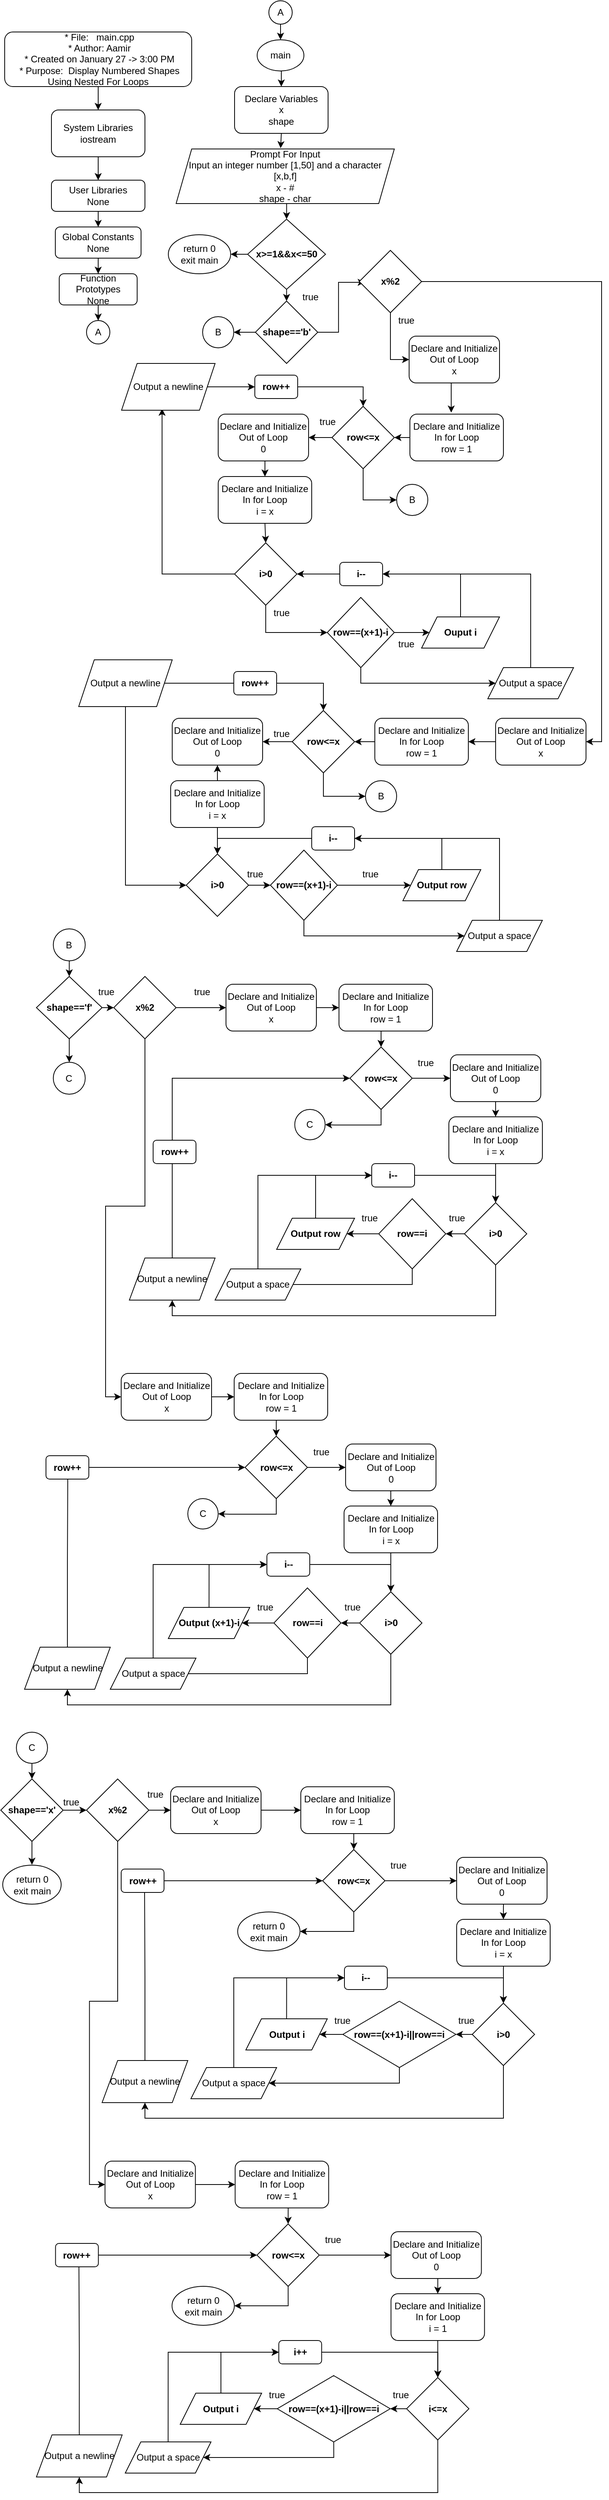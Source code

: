 <mxfile version="14.2.7" type="device"><diagram id="C5RBs43oDa-KdzZeNtuy" name="Page-1"><mxGraphModel dx="868" dy="482" grid="1" gridSize="10" guides="1" tooltips="1" connect="1" arrows="1" fold="1" page="1" pageScale="1" pageWidth="827" pageHeight="1169" math="0" shadow="0"><root><mxCell id="WIyWlLk6GJQsqaUBKTNV-0"/><mxCell id="WIyWlLk6GJQsqaUBKTNV-1" parent="WIyWlLk6GJQsqaUBKTNV-0"/><mxCell id="T1WZYIAeUFw1WNeIgY11-4" style="edgeStyle=orthogonalEdgeStyle;rounded=0;orthogonalLoop=1;jettySize=auto;html=1;exitX=0.5;exitY=1;exitDx=0;exitDy=0;entryX=0.5;entryY=0;entryDx=0;entryDy=0;" parent="WIyWlLk6GJQsqaUBKTNV-1" source="WIyWlLk6GJQsqaUBKTNV-3" target="T1WZYIAeUFw1WNeIgY11-0" edge="1"><mxGeometry relative="1" as="geometry"/></mxCell><mxCell id="WIyWlLk6GJQsqaUBKTNV-3" value="&lt;div&gt;&amp;nbsp;* File:&amp;nbsp; &amp;nbsp;main.cpp&lt;/div&gt;&lt;div&gt;&amp;nbsp;* Author: Aamir&lt;/div&gt;&lt;div&gt;&amp;nbsp;* Created on January 27 -&amp;gt; 3:00 PM&lt;/div&gt;&lt;div&gt;&amp;nbsp;* Purpose:&amp;nbsp; Display Numbered Shapes Using Nested For Loops&lt;/div&gt;" style="rounded=1;whiteSpace=wrap;html=1;fontSize=12;glass=0;strokeWidth=1;shadow=0;" parent="WIyWlLk6GJQsqaUBKTNV-1" vertex="1"><mxGeometry x="30" y="40" width="240" height="70" as="geometry"/></mxCell><mxCell id="T1WZYIAeUFw1WNeIgY11-7" style="edgeStyle=orthogonalEdgeStyle;rounded=0;orthogonalLoop=1;jettySize=auto;html=1;exitX=0.5;exitY=1;exitDx=0;exitDy=0;entryX=0.5;entryY=0;entryDx=0;entryDy=0;" parent="WIyWlLk6GJQsqaUBKTNV-1" source="WIyWlLk6GJQsqaUBKTNV-11" target="T1WZYIAeUFw1WNeIgY11-5" edge="1"><mxGeometry relative="1" as="geometry"/></mxCell><mxCell id="WIyWlLk6GJQsqaUBKTNV-11" value="User Libraries&lt;br&gt;None" style="rounded=1;whiteSpace=wrap;html=1;fontSize=12;glass=0;strokeWidth=1;shadow=0;" parent="WIyWlLk6GJQsqaUBKTNV-1" vertex="1"><mxGeometry x="90" y="230" width="120" height="40" as="geometry"/></mxCell><mxCell id="T1WZYIAeUFw1WNeIgY11-3" style="edgeStyle=orthogonalEdgeStyle;rounded=0;orthogonalLoop=1;jettySize=auto;html=1;exitX=0.5;exitY=1;exitDx=0;exitDy=0;entryX=0.5;entryY=0;entryDx=0;entryDy=0;" parent="WIyWlLk6GJQsqaUBKTNV-1" source="T1WZYIAeUFw1WNeIgY11-0" target="WIyWlLk6GJQsqaUBKTNV-11" edge="1"><mxGeometry relative="1" as="geometry"/></mxCell><mxCell id="T1WZYIAeUFw1WNeIgY11-0" value="System Libraries&lt;br&gt;iostream" style="rounded=1;whiteSpace=wrap;html=1;" parent="WIyWlLk6GJQsqaUBKTNV-1" vertex="1"><mxGeometry x="90" y="140" width="120" height="60" as="geometry"/></mxCell><mxCell id="T1WZYIAeUFw1WNeIgY11-8" style="edgeStyle=orthogonalEdgeStyle;rounded=0;orthogonalLoop=1;jettySize=auto;html=1;exitX=0.5;exitY=1;exitDx=0;exitDy=0;" parent="WIyWlLk6GJQsqaUBKTNV-1" source="T1WZYIAeUFw1WNeIgY11-5" target="T1WZYIAeUFw1WNeIgY11-6" edge="1"><mxGeometry relative="1" as="geometry"/></mxCell><mxCell id="T1WZYIAeUFw1WNeIgY11-5" value="Global Constants&lt;br&gt;None" style="rounded=1;whiteSpace=wrap;html=1;" parent="WIyWlLk6GJQsqaUBKTNV-1" vertex="1"><mxGeometry x="95" y="290" width="110" height="40" as="geometry"/></mxCell><mxCell id="T1WZYIAeUFw1WNeIgY11-14" style="edgeStyle=orthogonalEdgeStyle;rounded=0;orthogonalLoop=1;jettySize=auto;html=1;exitX=0.5;exitY=1;exitDx=0;exitDy=0;" parent="WIyWlLk6GJQsqaUBKTNV-1" source="T1WZYIAeUFw1WNeIgY11-6" target="T1WZYIAeUFw1WNeIgY11-13" edge="1"><mxGeometry relative="1" as="geometry"/></mxCell><mxCell id="T1WZYIAeUFw1WNeIgY11-6" value="Function Prototypes&lt;br&gt;None" style="rounded=1;whiteSpace=wrap;html=1;" parent="WIyWlLk6GJQsqaUBKTNV-1" vertex="1"><mxGeometry x="100" y="350" width="100" height="40" as="geometry"/></mxCell><mxCell id="T1WZYIAeUFw1WNeIgY11-12" style="edgeStyle=orthogonalEdgeStyle;rounded=0;orthogonalLoop=1;jettySize=auto;html=1;exitX=0.5;exitY=1;exitDx=0;exitDy=0;entryX=0.5;entryY=0;entryDx=0;entryDy=0;" parent="WIyWlLk6GJQsqaUBKTNV-1" source="T1WZYIAeUFw1WNeIgY11-9" target="T1WZYIAeUFw1WNeIgY11-11" edge="1"><mxGeometry relative="1" as="geometry"/></mxCell><mxCell id="T1WZYIAeUFw1WNeIgY11-9" value="main" style="ellipse;whiteSpace=wrap;html=1;" parent="WIyWlLk6GJQsqaUBKTNV-1" vertex="1"><mxGeometry x="354" y="50" width="60" height="40" as="geometry"/></mxCell><mxCell id="T1WZYIAeUFw1WNeIgY11-21" style="edgeStyle=orthogonalEdgeStyle;rounded=0;orthogonalLoop=1;jettySize=auto;html=1;exitX=0.5;exitY=1;exitDx=0;exitDy=0;entryX=0.479;entryY=-0.014;entryDx=0;entryDy=0;entryPerimeter=0;" parent="WIyWlLk6GJQsqaUBKTNV-1" source="T1WZYIAeUFw1WNeIgY11-11" target="T1WZYIAeUFw1WNeIgY11-20" edge="1"><mxGeometry relative="1" as="geometry"/></mxCell><mxCell id="T1WZYIAeUFw1WNeIgY11-11" value="Declare Variables&lt;br&gt;x&lt;br&gt;shape" style="rounded=1;whiteSpace=wrap;html=1;" parent="WIyWlLk6GJQsqaUBKTNV-1" vertex="1"><mxGeometry x="325" y="110" width="120" height="60" as="geometry"/></mxCell><mxCell id="T1WZYIAeUFw1WNeIgY11-13" value="A" style="ellipse;whiteSpace=wrap;html=1;aspect=fixed;" parent="WIyWlLk6GJQsqaUBKTNV-1" vertex="1"><mxGeometry x="135" y="410" width="30" height="30" as="geometry"/></mxCell><mxCell id="T1WZYIAeUFw1WNeIgY11-17" style="edgeStyle=orthogonalEdgeStyle;rounded=0;orthogonalLoop=1;jettySize=auto;html=1;exitX=0.5;exitY=1;exitDx=0;exitDy=0;entryX=0.5;entryY=0;entryDx=0;entryDy=0;" parent="WIyWlLk6GJQsqaUBKTNV-1" source="T1WZYIAeUFw1WNeIgY11-15" target="T1WZYIAeUFw1WNeIgY11-9" edge="1"><mxGeometry relative="1" as="geometry"/></mxCell><mxCell id="T1WZYIAeUFw1WNeIgY11-15" value="A" style="ellipse;whiteSpace=wrap;html=1;aspect=fixed;" parent="WIyWlLk6GJQsqaUBKTNV-1" vertex="1"><mxGeometry x="369" width="30" height="30" as="geometry"/></mxCell><mxCell id="T1WZYIAeUFw1WNeIgY11-25" style="edgeStyle=orthogonalEdgeStyle;rounded=0;orthogonalLoop=1;jettySize=auto;html=1;exitX=0.5;exitY=1;exitDx=0;exitDy=0;entryX=0.5;entryY=0;entryDx=0;entryDy=0;" parent="WIyWlLk6GJQsqaUBKTNV-1" source="sOMGHBC2mLPk53Zj-xUg-201" target="T1WZYIAeUFw1WNeIgY11-22" edge="1"><mxGeometry relative="1" as="geometry"/></mxCell><mxCell id="T1WZYIAeUFw1WNeIgY11-20" value="Prompt For Input&lt;br&gt;Input an integer number [1,50] and a character [x,b,f]&lt;br&gt;x - #&lt;br&gt;shape - char" style="shape=parallelogram;perimeter=parallelogramPerimeter;whiteSpace=wrap;html=1;fixedSize=1;" parent="WIyWlLk6GJQsqaUBKTNV-1" vertex="1"><mxGeometry x="250" y="190" width="280" height="70" as="geometry"/></mxCell><mxCell id="T1WZYIAeUFw1WNeIgY11-90" style="edgeStyle=orthogonalEdgeStyle;rounded=0;orthogonalLoop=1;jettySize=auto;html=1;exitX=0;exitY=0.5;exitDx=0;exitDy=0;" parent="WIyWlLk6GJQsqaUBKTNV-1" source="T1WZYIAeUFw1WNeIgY11-22" target="T1WZYIAeUFw1WNeIgY11-91" edge="1"><mxGeometry relative="1" as="geometry"><mxPoint x="320" y="360" as="targetPoint"/></mxGeometry></mxCell><mxCell id="sOMGHBC2mLPk53Zj-xUg-207" style="edgeStyle=orthogonalEdgeStyle;rounded=0;orthogonalLoop=1;jettySize=auto;html=1;exitX=1;exitY=0.5;exitDx=0;exitDy=0;entryX=0.088;entryY=0.513;entryDx=0;entryDy=0;entryPerimeter=0;strokeColor=#000000;" parent="WIyWlLk6GJQsqaUBKTNV-1" source="T1WZYIAeUFw1WNeIgY11-22" target="T1WZYIAeUFw1WNeIgY11-27" edge="1"><mxGeometry relative="1" as="geometry"/></mxCell><mxCell id="T1WZYIAeUFw1WNeIgY11-22" value="&lt;b&gt;shape=='b'&lt;/b&gt;" style="rhombus;whiteSpace=wrap;html=1;" parent="WIyWlLk6GJQsqaUBKTNV-1" vertex="1"><mxGeometry x="351.75" y="385" width="80" height="80" as="geometry"/></mxCell><mxCell id="T1WZYIAeUFw1WNeIgY11-24" value="true" style="text;html=1;align=center;verticalAlign=middle;resizable=0;points=[];autosize=1;" parent="WIyWlLk6GJQsqaUBKTNV-1" vertex="1"><mxGeometry x="401.75" y="370" width="40" height="20" as="geometry"/></mxCell><mxCell id="VavANjf-HtRVtC_zc3Ey-0" style="edgeStyle=orthogonalEdgeStyle;rounded=0;orthogonalLoop=1;jettySize=auto;html=1;exitX=1;exitY=0.5;exitDx=0;exitDy=0;entryX=1;entryY=0.5;entryDx=0;entryDy=0;" parent="WIyWlLk6GJQsqaUBKTNV-1" source="T1WZYIAeUFw1WNeIgY11-27" target="VavANjf-HtRVtC_zc3Ey-34" edge="1"><mxGeometry relative="1" as="geometry"><mxPoint x="790" y="941" as="targetPoint"/></mxGeometry></mxCell><mxCell id="sOMGHBC2mLPk53Zj-xUg-204" style="edgeStyle=orthogonalEdgeStyle;rounded=0;orthogonalLoop=1;jettySize=auto;html=1;exitX=0.5;exitY=1;exitDx=0;exitDy=0;entryX=0;entryY=0.5;entryDx=0;entryDy=0;strokeColor=#000000;" parent="WIyWlLk6GJQsqaUBKTNV-1" source="T1WZYIAeUFw1WNeIgY11-27" target="T1WZYIAeUFw1WNeIgY11-28" edge="1"><mxGeometry relative="1" as="geometry"/></mxCell><mxCell id="T1WZYIAeUFw1WNeIgY11-27" value="&lt;b&gt;x%2&lt;/b&gt;" style="rhombus;whiteSpace=wrap;html=1;" parent="WIyWlLk6GJQsqaUBKTNV-1" vertex="1"><mxGeometry x="485" y="320" width="80" height="80" as="geometry"/></mxCell><mxCell id="sOMGHBC2mLPk53Zj-xUg-211" style="edgeStyle=orthogonalEdgeStyle;rounded=0;orthogonalLoop=1;jettySize=auto;html=1;exitX=0.5;exitY=1;exitDx=0;exitDy=0;entryX=0.442;entryY=-0.033;entryDx=0;entryDy=0;entryPerimeter=0;strokeColor=#000000;" parent="WIyWlLk6GJQsqaUBKTNV-1" source="T1WZYIAeUFw1WNeIgY11-28" target="T1WZYIAeUFw1WNeIgY11-30" edge="1"><mxGeometry relative="1" as="geometry"/></mxCell><mxCell id="T1WZYIAeUFw1WNeIgY11-28" value="Declare and Initialize Out of Loop&lt;br&gt;x" style="rounded=1;whiteSpace=wrap;html=1;" parent="WIyWlLk6GJQsqaUBKTNV-1" vertex="1"><mxGeometry x="549" y="430" width="116" height="60" as="geometry"/></mxCell><mxCell id="VavANjf-HtRVtC_zc3Ey-28" style="edgeStyle=orthogonalEdgeStyle;rounded=0;orthogonalLoop=1;jettySize=auto;html=1;exitX=0;exitY=0.5;exitDx=0;exitDy=0;entryX=1;entryY=0.5;entryDx=0;entryDy=0;" parent="WIyWlLk6GJQsqaUBKTNV-1" source="T1WZYIAeUFw1WNeIgY11-30" target="T1WZYIAeUFw1WNeIgY11-38" edge="1"><mxGeometry relative="1" as="geometry"/></mxCell><mxCell id="T1WZYIAeUFw1WNeIgY11-30" value="Declare and Initialize In for Loop&lt;br&gt;row = 1" style="rounded=1;whiteSpace=wrap;html=1;" parent="WIyWlLk6GJQsqaUBKTNV-1" vertex="1"><mxGeometry x="550" y="530" width="120" height="60" as="geometry"/></mxCell><mxCell id="T1WZYIAeUFw1WNeIgY11-35" value="true" style="text;html=1;align=center;verticalAlign=middle;resizable=0;points=[];autosize=1;" parent="WIyWlLk6GJQsqaUBKTNV-1" vertex="1"><mxGeometry x="524.75" y="400" width="40" height="20" as="geometry"/></mxCell><mxCell id="T1WZYIAeUFw1WNeIgY11-49" style="edgeStyle=orthogonalEdgeStyle;rounded=0;orthogonalLoop=1;jettySize=auto;html=1;exitX=0;exitY=0.5;exitDx=0;exitDy=0;entryX=1;entryY=0.5;entryDx=0;entryDy=0;" parent="WIyWlLk6GJQsqaUBKTNV-1" source="T1WZYIAeUFw1WNeIgY11-38" target="T1WZYIAeUFw1WNeIgY11-41" edge="1"><mxGeometry relative="1" as="geometry"/></mxCell><mxCell id="sOMGHBC2mLPk53Zj-xUg-213" style="edgeStyle=orthogonalEdgeStyle;rounded=0;orthogonalLoop=1;jettySize=auto;html=1;exitX=0.5;exitY=1;exitDx=0;exitDy=0;entryX=0;entryY=0.5;entryDx=0;entryDy=0;strokeColor=#000000;" parent="WIyWlLk6GJQsqaUBKTNV-1" source="T1WZYIAeUFw1WNeIgY11-38" target="sOMGHBC2mLPk53Zj-xUg-212" edge="1"><mxGeometry relative="1" as="geometry"/></mxCell><mxCell id="T1WZYIAeUFw1WNeIgY11-38" value="&lt;b&gt;row&amp;lt;=x&lt;/b&gt;" style="rhombus;whiteSpace=wrap;html=1;" parent="WIyWlLk6GJQsqaUBKTNV-1" vertex="1"><mxGeometry x="450" y="520" width="80" height="80" as="geometry"/></mxCell><mxCell id="T1WZYIAeUFw1WNeIgY11-43" style="edgeStyle=orthogonalEdgeStyle;rounded=0;orthogonalLoop=1;jettySize=auto;html=1;exitX=0.5;exitY=1;exitDx=0;exitDy=0;entryX=0.5;entryY=0;entryDx=0;entryDy=0;" parent="WIyWlLk6GJQsqaUBKTNV-1" source="T1WZYIAeUFw1WNeIgY11-41" target="T1WZYIAeUFw1WNeIgY11-42" edge="1"><mxGeometry relative="1" as="geometry"/></mxCell><mxCell id="T1WZYIAeUFw1WNeIgY11-41" value="Declare and Initialize Out of Loop&lt;br&gt;0" style="rounded=1;whiteSpace=wrap;html=1;" parent="WIyWlLk6GJQsqaUBKTNV-1" vertex="1"><mxGeometry x="304" y="530" width="116" height="60" as="geometry"/></mxCell><mxCell id="T1WZYIAeUFw1WNeIgY11-67" style="edgeStyle=none;rounded=0;orthogonalLoop=1;jettySize=auto;html=1;exitX=0.5;exitY=1;exitDx=0;exitDy=0;entryX=0.5;entryY=0;entryDx=0;entryDy=0;" parent="WIyWlLk6GJQsqaUBKTNV-1" source="T1WZYIAeUFw1WNeIgY11-42" target="T1WZYIAeUFw1WNeIgY11-44" edge="1"><mxGeometry relative="1" as="geometry"/></mxCell><mxCell id="T1WZYIAeUFw1WNeIgY11-42" value="Declare and Initialize In for Loop&lt;br&gt;i = x" style="rounded=1;whiteSpace=wrap;html=1;" parent="WIyWlLk6GJQsqaUBKTNV-1" vertex="1"><mxGeometry x="304" y="610" width="120" height="60" as="geometry"/></mxCell><mxCell id="VavANjf-HtRVtC_zc3Ey-30" style="edgeStyle=orthogonalEdgeStyle;rounded=0;orthogonalLoop=1;jettySize=auto;html=1;exitX=0.5;exitY=1;exitDx=0;exitDy=0;entryX=0;entryY=0.5;entryDx=0;entryDy=0;" parent="WIyWlLk6GJQsqaUBKTNV-1" source="T1WZYIAeUFw1WNeIgY11-44" target="T1WZYIAeUFw1WNeIgY11-50" edge="1"><mxGeometry relative="1" as="geometry"/></mxCell><mxCell id="VavANjf-HtRVtC_zc3Ey-31" style="edgeStyle=orthogonalEdgeStyle;rounded=0;orthogonalLoop=1;jettySize=auto;html=1;exitX=0;exitY=0.5;exitDx=0;exitDy=0;entryX=0.433;entryY=0.967;entryDx=0;entryDy=0;entryPerimeter=0;" parent="WIyWlLk6GJQsqaUBKTNV-1" source="T1WZYIAeUFw1WNeIgY11-44" target="T1WZYIAeUFw1WNeIgY11-87" edge="1"><mxGeometry relative="1" as="geometry"/></mxCell><mxCell id="T1WZYIAeUFw1WNeIgY11-44" value="&lt;b&gt;i&amp;gt;0&lt;/b&gt;" style="rhombus;whiteSpace=wrap;html=1;" parent="WIyWlLk6GJQsqaUBKTNV-1" vertex="1"><mxGeometry x="325" y="695" width="80" height="80" as="geometry"/></mxCell><mxCell id="T1WZYIAeUFw1WNeIgY11-54" style="edgeStyle=orthogonalEdgeStyle;rounded=0;orthogonalLoop=1;jettySize=auto;html=1;exitX=0.5;exitY=1;exitDx=0;exitDy=0;entryX=0;entryY=0.5;entryDx=0;entryDy=0;" parent="WIyWlLk6GJQsqaUBKTNV-1" source="T1WZYIAeUFw1WNeIgY11-50" target="T1WZYIAeUFw1WNeIgY11-52" edge="1"><mxGeometry relative="1" as="geometry"/></mxCell><mxCell id="T1WZYIAeUFw1WNeIgY11-57" style="edgeStyle=orthogonalEdgeStyle;rounded=0;orthogonalLoop=1;jettySize=auto;html=1;exitX=1;exitY=0.5;exitDx=0;exitDy=0;entryX=0;entryY=0.5;entryDx=0;entryDy=0;" parent="WIyWlLk6GJQsqaUBKTNV-1" source="T1WZYIAeUFw1WNeIgY11-50" target="T1WZYIAeUFw1WNeIgY11-51" edge="1"><mxGeometry relative="1" as="geometry"/></mxCell><mxCell id="T1WZYIAeUFw1WNeIgY11-50" value="&lt;b&gt;row==(x+1)-i&lt;/b&gt;" style="rhombus;whiteSpace=wrap;html=1;" parent="WIyWlLk6GJQsqaUBKTNV-1" vertex="1"><mxGeometry x="444" y="765" width="86" height="90" as="geometry"/></mxCell><mxCell id="T1WZYIAeUFw1WNeIgY11-83" style="edgeStyle=orthogonalEdgeStyle;rounded=0;orthogonalLoop=1;jettySize=auto;html=1;exitX=0.5;exitY=0;exitDx=0;exitDy=0;entryX=1;entryY=0.5;entryDx=0;entryDy=0;" parent="WIyWlLk6GJQsqaUBKTNV-1" source="T1WZYIAeUFw1WNeIgY11-51" target="T1WZYIAeUFw1WNeIgY11-60" edge="1"><mxGeometry relative="1" as="geometry"/></mxCell><mxCell id="T1WZYIAeUFw1WNeIgY11-51" value="&lt;b&gt;Ouput i&lt;/b&gt;" style="shape=parallelogram;perimeter=parallelogramPerimeter;whiteSpace=wrap;html=1;fixedSize=1;" parent="WIyWlLk6GJQsqaUBKTNV-1" vertex="1"><mxGeometry x="565" y="790" width="100" height="40" as="geometry"/></mxCell><mxCell id="T1WZYIAeUFw1WNeIgY11-76" style="edgeStyle=orthogonalEdgeStyle;rounded=0;orthogonalLoop=1;jettySize=auto;html=1;exitX=0.5;exitY=0;exitDx=0;exitDy=0;entryX=1;entryY=0.5;entryDx=0;entryDy=0;" parent="WIyWlLk6GJQsqaUBKTNV-1" source="T1WZYIAeUFw1WNeIgY11-52" target="T1WZYIAeUFw1WNeIgY11-60" edge="1"><mxGeometry relative="1" as="geometry"/></mxCell><mxCell id="T1WZYIAeUFw1WNeIgY11-52" value="Output a space" style="shape=parallelogram;perimeter=parallelogramPerimeter;whiteSpace=wrap;html=1;fixedSize=1;" parent="WIyWlLk6GJQsqaUBKTNV-1" vertex="1"><mxGeometry x="650" y="855" width="110" height="40" as="geometry"/></mxCell><mxCell id="T1WZYIAeUFw1WNeIgY11-55" value="true" style="text;html=1;align=center;verticalAlign=middle;resizable=0;points=[];autosize=1;" parent="WIyWlLk6GJQsqaUBKTNV-1" vertex="1"><mxGeometry x="525" y="815" width="40" height="20" as="geometry"/></mxCell><mxCell id="VavANjf-HtRVtC_zc3Ey-29" style="edgeStyle=orthogonalEdgeStyle;rounded=0;orthogonalLoop=1;jettySize=auto;html=1;exitX=0;exitY=0.5;exitDx=0;exitDy=0;entryX=1;entryY=0.5;entryDx=0;entryDy=0;" parent="WIyWlLk6GJQsqaUBKTNV-1" source="T1WZYIAeUFw1WNeIgY11-60" target="T1WZYIAeUFw1WNeIgY11-44" edge="1"><mxGeometry relative="1" as="geometry"/></mxCell><mxCell id="T1WZYIAeUFw1WNeIgY11-60" value="&lt;b&gt;i--&lt;/b&gt;" style="rounded=1;whiteSpace=wrap;html=1;" parent="WIyWlLk6GJQsqaUBKTNV-1" vertex="1"><mxGeometry x="460" y="720" width="55" height="30" as="geometry"/></mxCell><mxCell id="VavANjf-HtRVtC_zc3Ey-32" style="edgeStyle=orthogonalEdgeStyle;rounded=0;orthogonalLoop=1;jettySize=auto;html=1;exitX=1;exitY=0.5;exitDx=0;exitDy=0;entryX=0.5;entryY=0;entryDx=0;entryDy=0;" parent="WIyWlLk6GJQsqaUBKTNV-1" source="sOMGHBC2mLPk53Zj-xUg-162" target="T1WZYIAeUFw1WNeIgY11-38" edge="1"><mxGeometry relative="1" as="geometry"/></mxCell><mxCell id="sOMGHBC2mLPk53Zj-xUg-164" style="edgeStyle=orthogonalEdgeStyle;rounded=0;orthogonalLoop=1;jettySize=auto;html=1;exitX=1;exitY=0.5;exitDx=0;exitDy=0;strokeColor=#000000;" parent="WIyWlLk6GJQsqaUBKTNV-1" source="T1WZYIAeUFw1WNeIgY11-87" target="sOMGHBC2mLPk53Zj-xUg-162" edge="1"><mxGeometry relative="1" as="geometry"/></mxCell><mxCell id="T1WZYIAeUFw1WNeIgY11-87" value="Output a newline" style="shape=parallelogram;perimeter=parallelogramPerimeter;whiteSpace=wrap;html=1;fixedSize=1;" parent="WIyWlLk6GJQsqaUBKTNV-1" vertex="1"><mxGeometry x="180" y="465" width="120" height="60" as="geometry"/></mxCell><mxCell id="T1WZYIAeUFw1WNeIgY11-91" value="B" style="ellipse;whiteSpace=wrap;html=1;aspect=fixed;" parent="WIyWlLk6GJQsqaUBKTNV-1" vertex="1"><mxGeometry x="284" y="405" width="40" height="40" as="geometry"/></mxCell><mxCell id="T1WZYIAeUFw1WNeIgY11-93" value="true" style="text;html=1;align=center;verticalAlign=middle;resizable=0;points=[];autosize=1;" parent="WIyWlLk6GJQsqaUBKTNV-1" vertex="1"><mxGeometry x="365" y="775" width="40" height="20" as="geometry"/></mxCell><mxCell id="T1WZYIAeUFw1WNeIgY11-94" value="true" style="text;html=1;align=center;verticalAlign=middle;resizable=0;points=[];autosize=1;" parent="WIyWlLk6GJQsqaUBKTNV-1" vertex="1"><mxGeometry x="424" y="530" width="40" height="20" as="geometry"/></mxCell><mxCell id="VavANjf-HtRVtC_zc3Ey-38" style="edgeStyle=orthogonalEdgeStyle;rounded=0;orthogonalLoop=1;jettySize=auto;html=1;exitX=0;exitY=0.5;exitDx=0;exitDy=0;entryX=1;entryY=0.5;entryDx=0;entryDy=0;" parent="WIyWlLk6GJQsqaUBKTNV-1" source="VavANjf-HtRVtC_zc3Ey-34" target="VavANjf-HtRVtC_zc3Ey-36" edge="1"><mxGeometry relative="1" as="geometry"/></mxCell><mxCell id="VavANjf-HtRVtC_zc3Ey-34" value="Declare and Initialize Out of Loop&lt;br&gt;x" style="rounded=1;whiteSpace=wrap;html=1;" parent="WIyWlLk6GJQsqaUBKTNV-1" vertex="1"><mxGeometry x="660" y="920" width="116" height="60" as="geometry"/></mxCell><mxCell id="VavANjf-HtRVtC_zc3Ey-35" style="edgeStyle=orthogonalEdgeStyle;rounded=0;orthogonalLoop=1;jettySize=auto;html=1;exitX=0;exitY=0.5;exitDx=0;exitDy=0;entryX=1;entryY=0.5;entryDx=0;entryDy=0;" parent="WIyWlLk6GJQsqaUBKTNV-1" source="VavANjf-HtRVtC_zc3Ey-36" target="VavANjf-HtRVtC_zc3Ey-37" edge="1"><mxGeometry relative="1" as="geometry"/></mxCell><mxCell id="VavANjf-HtRVtC_zc3Ey-36" value="Declare and Initialize In for Loop&lt;br&gt;row = 1" style="rounded=1;whiteSpace=wrap;html=1;" parent="WIyWlLk6GJQsqaUBKTNV-1" vertex="1"><mxGeometry x="505" y="920" width="120" height="60" as="geometry"/></mxCell><mxCell id="VavANjf-HtRVtC_zc3Ey-45" style="edgeStyle=orthogonalEdgeStyle;rounded=0;orthogonalLoop=1;jettySize=auto;html=1;exitX=0;exitY=0.5;exitDx=0;exitDy=0;" parent="WIyWlLk6GJQsqaUBKTNV-1" source="VavANjf-HtRVtC_zc3Ey-37" target="VavANjf-HtRVtC_zc3Ey-40" edge="1"><mxGeometry relative="1" as="geometry"/></mxCell><mxCell id="sOMGHBC2mLPk53Zj-xUg-219" style="edgeStyle=orthogonalEdgeStyle;rounded=0;orthogonalLoop=1;jettySize=auto;html=1;exitX=0.5;exitY=1;exitDx=0;exitDy=0;entryX=0;entryY=0.5;entryDx=0;entryDy=0;strokeColor=#000000;" parent="WIyWlLk6GJQsqaUBKTNV-1" source="VavANjf-HtRVtC_zc3Ey-37" target="sOMGHBC2mLPk53Zj-xUg-218" edge="1"><mxGeometry relative="1" as="geometry"/></mxCell><mxCell id="VavANjf-HtRVtC_zc3Ey-37" value="&lt;b&gt;row&amp;lt;=x&lt;/b&gt;" style="rhombus;whiteSpace=wrap;html=1;" parent="WIyWlLk6GJQsqaUBKTNV-1" vertex="1"><mxGeometry x="399" y="910" width="80" height="80" as="geometry"/></mxCell><mxCell id="VavANjf-HtRVtC_zc3Ey-40" value="Declare and Initialize Out of Loop&lt;br&gt;0" style="rounded=1;whiteSpace=wrap;html=1;" parent="WIyWlLk6GJQsqaUBKTNV-1" vertex="1"><mxGeometry x="245" y="920" width="116" height="60" as="geometry"/></mxCell><mxCell id="VavANjf-HtRVtC_zc3Ey-79" style="edgeStyle=orthogonalEdgeStyle;rounded=0;orthogonalLoop=1;jettySize=auto;html=1;exitX=1;exitY=0.5;exitDx=0;exitDy=0;entryX=0;entryY=0.5;entryDx=0;entryDy=0;strokeColor=#000000;" parent="WIyWlLk6GJQsqaUBKTNV-1" source="VavANjf-HtRVtC_zc3Ey-42" target="VavANjf-HtRVtC_zc3Ey-51" edge="1"><mxGeometry relative="1" as="geometry"/></mxCell><mxCell id="VavANjf-HtRVtC_zc3Ey-42" value="&lt;b&gt;i&amp;gt;0&lt;/b&gt;" style="rhombus;whiteSpace=wrap;html=1;" parent="WIyWlLk6GJQsqaUBKTNV-1" vertex="1"><mxGeometry x="263" y="1094" width="80" height="80" as="geometry"/></mxCell><mxCell id="VavANjf-HtRVtC_zc3Ey-43" value="true" style="text;html=1;align=center;verticalAlign=middle;resizable=0;points=[];autosize=1;" parent="WIyWlLk6GJQsqaUBKTNV-1" vertex="1"><mxGeometry x="331" y="1110" width="40" height="20" as="geometry"/></mxCell><mxCell id="VavANjf-HtRVtC_zc3Ey-47" style="edgeStyle=orthogonalEdgeStyle;rounded=0;orthogonalLoop=1;jettySize=auto;html=1;exitX=0.5;exitY=0;exitDx=0;exitDy=0;entryX=0.5;entryY=1;entryDx=0;entryDy=0;" parent="WIyWlLk6GJQsqaUBKTNV-1" source="VavANjf-HtRVtC_zc3Ey-44" target="VavANjf-HtRVtC_zc3Ey-40" edge="1"><mxGeometry relative="1" as="geometry"/></mxCell><mxCell id="VavANjf-HtRVtC_zc3Ey-48" style="edgeStyle=orthogonalEdgeStyle;rounded=0;orthogonalLoop=1;jettySize=auto;html=1;exitX=0.5;exitY=1;exitDx=0;exitDy=0;entryX=0.5;entryY=0;entryDx=0;entryDy=0;" parent="WIyWlLk6GJQsqaUBKTNV-1" source="VavANjf-HtRVtC_zc3Ey-44" target="VavANjf-HtRVtC_zc3Ey-42" edge="1"><mxGeometry relative="1" as="geometry"/></mxCell><mxCell id="VavANjf-HtRVtC_zc3Ey-44" value="Declare and Initialize In for Loop&lt;br&gt;i = x" style="rounded=1;whiteSpace=wrap;html=1;" parent="WIyWlLk6GJQsqaUBKTNV-1" vertex="1"><mxGeometry x="243" y="1000" width="120" height="60" as="geometry"/></mxCell><mxCell id="VavANjf-HtRVtC_zc3Ey-46" value="true" style="text;html=1;align=center;verticalAlign=middle;resizable=0;points=[];autosize=1;" parent="WIyWlLk6GJQsqaUBKTNV-1" vertex="1"><mxGeometry x="365" y="930" width="40" height="20" as="geometry"/></mxCell><mxCell id="VavANjf-HtRVtC_zc3Ey-60" style="edgeStyle=orthogonalEdgeStyle;rounded=0;orthogonalLoop=1;jettySize=auto;html=1;exitX=0.5;exitY=1;exitDx=0;exitDy=0;" parent="WIyWlLk6GJQsqaUBKTNV-1" source="VavANjf-HtRVtC_zc3Ey-51" target="VavANjf-HtRVtC_zc3Ey-59" edge="1"><mxGeometry relative="1" as="geometry"/></mxCell><mxCell id="VavANjf-HtRVtC_zc3Ey-77" style="edgeStyle=orthogonalEdgeStyle;rounded=0;orthogonalLoop=1;jettySize=auto;html=1;exitX=1;exitY=0.5;exitDx=0;exitDy=0;entryX=0;entryY=0.5;entryDx=0;entryDy=0;strokeColor=#000000;" parent="WIyWlLk6GJQsqaUBKTNV-1" source="VavANjf-HtRVtC_zc3Ey-51" target="VavANjf-HtRVtC_zc3Ey-53" edge="1"><mxGeometry relative="1" as="geometry"/></mxCell><mxCell id="VavANjf-HtRVtC_zc3Ey-51" value="&lt;b&gt;row==(x+1)-i&lt;/b&gt;" style="rhombus;whiteSpace=wrap;html=1;" parent="WIyWlLk6GJQsqaUBKTNV-1" vertex="1"><mxGeometry x="371" y="1089" width="86" height="90" as="geometry"/></mxCell><mxCell id="VavANjf-HtRVtC_zc3Ey-90" style="edgeStyle=orthogonalEdgeStyle;rounded=0;orthogonalLoop=1;jettySize=auto;html=1;exitX=0.5;exitY=0;exitDx=0;exitDy=0;entryX=1;entryY=0.5;entryDx=0;entryDy=0;strokeColor=#000000;" parent="WIyWlLk6GJQsqaUBKTNV-1" source="VavANjf-HtRVtC_zc3Ey-53" target="VavANjf-HtRVtC_zc3Ey-57" edge="1"><mxGeometry relative="1" as="geometry"/></mxCell><mxCell id="VavANjf-HtRVtC_zc3Ey-53" value="&lt;b&gt;Output row&lt;/b&gt;" style="shape=parallelogram;perimeter=parallelogramPerimeter;whiteSpace=wrap;html=1;fixedSize=1;" parent="WIyWlLk6GJQsqaUBKTNV-1" vertex="1"><mxGeometry x="541" y="1114" width="100" height="40" as="geometry"/></mxCell><mxCell id="VavANjf-HtRVtC_zc3Ey-89" style="edgeStyle=orthogonalEdgeStyle;rounded=0;orthogonalLoop=1;jettySize=auto;html=1;exitX=0;exitY=0.5;exitDx=0;exitDy=0;entryX=0.5;entryY=0;entryDx=0;entryDy=0;strokeColor=#000000;" parent="WIyWlLk6GJQsqaUBKTNV-1" source="VavANjf-HtRVtC_zc3Ey-57" target="VavANjf-HtRVtC_zc3Ey-42" edge="1"><mxGeometry relative="1" as="geometry"/></mxCell><mxCell id="VavANjf-HtRVtC_zc3Ey-57" value="&lt;b&gt;i--&lt;/b&gt;" style="rounded=1;whiteSpace=wrap;html=1;" parent="WIyWlLk6GJQsqaUBKTNV-1" vertex="1"><mxGeometry x="424" y="1059" width="55" height="30" as="geometry"/></mxCell><mxCell id="VavANjf-HtRVtC_zc3Ey-68" style="edgeStyle=orthogonalEdgeStyle;rounded=0;orthogonalLoop=1;jettySize=auto;html=1;exitX=0.5;exitY=0;exitDx=0;exitDy=0;entryX=1;entryY=0.5;entryDx=0;entryDy=0;" parent="WIyWlLk6GJQsqaUBKTNV-1" source="VavANjf-HtRVtC_zc3Ey-59" target="VavANjf-HtRVtC_zc3Ey-57" edge="1"><mxGeometry relative="1" as="geometry"/></mxCell><mxCell id="VavANjf-HtRVtC_zc3Ey-59" value="Output a space" style="shape=parallelogram;perimeter=parallelogramPerimeter;whiteSpace=wrap;html=1;fixedSize=1;" parent="WIyWlLk6GJQsqaUBKTNV-1" vertex="1"><mxGeometry x="610" y="1179" width="110" height="40" as="geometry"/></mxCell><mxCell id="VavANjf-HtRVtC_zc3Ey-78" value="true" style="text;html=1;align=center;verticalAlign=middle;resizable=0;points=[];autosize=1;" parent="WIyWlLk6GJQsqaUBKTNV-1" vertex="1"><mxGeometry x="479" y="1110" width="40" height="20" as="geometry"/></mxCell><mxCell id="VavANjf-HtRVtC_zc3Ey-86" style="edgeStyle=orthogonalEdgeStyle;rounded=0;orthogonalLoop=1;jettySize=auto;html=1;exitX=0.5;exitY=1;exitDx=0;exitDy=0;entryX=0;entryY=0.5;entryDx=0;entryDy=0;strokeColor=#000000;" parent="WIyWlLk6GJQsqaUBKTNV-1" source="VavANjf-HtRVtC_zc3Ey-82" target="VavANjf-HtRVtC_zc3Ey-42" edge="1"><mxGeometry relative="1" as="geometry"/></mxCell><mxCell id="sOMGHBC2mLPk53Zj-xUg-224" style="edgeStyle=orthogonalEdgeStyle;rounded=0;orthogonalLoop=1;jettySize=auto;html=1;exitX=1;exitY=0.5;exitDx=0;exitDy=0;strokeColor=#000000;" parent="WIyWlLk6GJQsqaUBKTNV-1" source="VavANjf-HtRVtC_zc3Ey-82" edge="1"><mxGeometry relative="1" as="geometry"><mxPoint x="380" y="875" as="targetPoint"/></mxGeometry></mxCell><mxCell id="VavANjf-HtRVtC_zc3Ey-82" value="Output a newline" style="shape=parallelogram;perimeter=parallelogramPerimeter;whiteSpace=wrap;html=1;fixedSize=1;" parent="WIyWlLk6GJQsqaUBKTNV-1" vertex="1"><mxGeometry x="125" y="845" width="120" height="60" as="geometry"/></mxCell><mxCell id="sOMGHBC2mLPk53Zj-xUg-2" style="edgeStyle=orthogonalEdgeStyle;rounded=0;orthogonalLoop=1;jettySize=auto;html=1;exitX=0.5;exitY=1;exitDx=0;exitDy=0;entryX=0.5;entryY=0;entryDx=0;entryDy=0;strokeColor=#000000;" parent="WIyWlLk6GJQsqaUBKTNV-1" source="sOMGHBC2mLPk53Zj-xUg-0" target="sOMGHBC2mLPk53Zj-xUg-1" edge="1"><mxGeometry relative="1" as="geometry"/></mxCell><mxCell id="sOMGHBC2mLPk53Zj-xUg-0" value="B" style="ellipse;whiteSpace=wrap;html=1;aspect=fixed;" parent="WIyWlLk6GJQsqaUBKTNV-1" vertex="1"><mxGeometry x="92.38" y="1190" width="41" height="41" as="geometry"/></mxCell><mxCell id="sOMGHBC2mLPk53Zj-xUg-40" style="edgeStyle=orthogonalEdgeStyle;rounded=0;orthogonalLoop=1;jettySize=auto;html=1;exitX=1;exitY=0.5;exitDx=0;exitDy=0;entryX=0;entryY=0.5;entryDx=0;entryDy=0;strokeColor=#000000;" parent="WIyWlLk6GJQsqaUBKTNV-1" source="sOMGHBC2mLPk53Zj-xUg-1" target="sOMGHBC2mLPk53Zj-xUg-8" edge="1"><mxGeometry relative="1" as="geometry"/></mxCell><mxCell id="sOMGHBC2mLPk53Zj-xUg-42" style="edgeStyle=orthogonalEdgeStyle;rounded=0;orthogonalLoop=1;jettySize=auto;html=1;exitX=0.5;exitY=1;exitDx=0;exitDy=0;entryX=0.5;entryY=0;entryDx=0;entryDy=0;strokeColor=#000000;" parent="WIyWlLk6GJQsqaUBKTNV-1" source="sOMGHBC2mLPk53Zj-xUg-1" target="sOMGHBC2mLPk53Zj-xUg-41" edge="1"><mxGeometry relative="1" as="geometry"/></mxCell><mxCell id="sOMGHBC2mLPk53Zj-xUg-1" value="&lt;b&gt;shape=='f'&lt;/b&gt;" style="rhombus;whiteSpace=wrap;html=1;" parent="WIyWlLk6GJQsqaUBKTNV-1" vertex="1"><mxGeometry x="70.75" y="1251" width="84.25" height="80" as="geometry"/></mxCell><mxCell id="sOMGHBC2mLPk53Zj-xUg-6" value="true" style="text;html=1;align=center;verticalAlign=middle;resizable=0;points=[];autosize=1;" parent="WIyWlLk6GJQsqaUBKTNV-1" vertex="1"><mxGeometry x="140" y="1261" width="40" height="20" as="geometry"/></mxCell><mxCell id="sOMGHBC2mLPk53Zj-xUg-46" style="edgeStyle=orthogonalEdgeStyle;rounded=0;orthogonalLoop=1;jettySize=auto;html=1;exitX=1;exitY=0.5;exitDx=0;exitDy=0;entryX=0;entryY=0.5;entryDx=0;entryDy=0;strokeColor=#000000;" parent="WIyWlLk6GJQsqaUBKTNV-1" source="sOMGHBC2mLPk53Zj-xUg-8" target="sOMGHBC2mLPk53Zj-xUg-10" edge="1"><mxGeometry relative="1" as="geometry"/></mxCell><mxCell id="sOMGHBC2mLPk53Zj-xUg-105" style="edgeStyle=orthogonalEdgeStyle;rounded=0;orthogonalLoop=1;jettySize=auto;html=1;exitX=0.5;exitY=1;exitDx=0;exitDy=0;entryX=0;entryY=0.5;entryDx=0;entryDy=0;strokeColor=#000000;" parent="WIyWlLk6GJQsqaUBKTNV-1" source="sOMGHBC2mLPk53Zj-xUg-8" target="sOMGHBC2mLPk53Zj-xUg-103" edge="1"><mxGeometry relative="1" as="geometry"/></mxCell><mxCell id="sOMGHBC2mLPk53Zj-xUg-8" value="&lt;b&gt;x%2&lt;/b&gt;" style="rhombus;whiteSpace=wrap;html=1;" parent="WIyWlLk6GJQsqaUBKTNV-1" vertex="1"><mxGeometry x="170" y="1251" width="80" height="80" as="geometry"/></mxCell><mxCell id="sOMGHBC2mLPk53Zj-xUg-64" style="edgeStyle=orthogonalEdgeStyle;rounded=0;orthogonalLoop=1;jettySize=auto;html=1;exitX=0.5;exitY=1;exitDx=0;exitDy=0;entryX=0.5;entryY=0;entryDx=0;entryDy=0;strokeColor=#000000;" parent="WIyWlLk6GJQsqaUBKTNV-1" source="sOMGHBC2mLPk53Zj-xUg-12" target="sOMGHBC2mLPk53Zj-xUg-16" edge="1"><mxGeometry relative="1" as="geometry"/></mxCell><mxCell id="sOMGHBC2mLPk53Zj-xUg-12" value="Declare and Initialize In for Loop&lt;br&gt;row = 1" style="rounded=1;whiteSpace=wrap;html=1;" parent="WIyWlLk6GJQsqaUBKTNV-1" vertex="1"><mxGeometry x="459" y="1261" width="120" height="60" as="geometry"/></mxCell><mxCell id="sOMGHBC2mLPk53Zj-xUg-13" value="true" style="text;html=1;align=center;verticalAlign=middle;resizable=0;points=[];autosize=1;" parent="WIyWlLk6GJQsqaUBKTNV-1" vertex="1"><mxGeometry x="550" y="1351.5" width="40" height="20" as="geometry"/></mxCell><mxCell id="sOMGHBC2mLPk53Zj-xUg-65" style="edgeStyle=orthogonalEdgeStyle;rounded=0;orthogonalLoop=1;jettySize=auto;html=1;exitX=1;exitY=0.5;exitDx=0;exitDy=0;entryX=0;entryY=0.5;entryDx=0;entryDy=0;strokeColor=#000000;" parent="WIyWlLk6GJQsqaUBKTNV-1" source="sOMGHBC2mLPk53Zj-xUg-16" target="sOMGHBC2mLPk53Zj-xUg-18" edge="1"><mxGeometry relative="1" as="geometry"/></mxCell><mxCell id="sOMGHBC2mLPk53Zj-xUg-215" style="edgeStyle=orthogonalEdgeStyle;rounded=0;orthogonalLoop=1;jettySize=auto;html=1;exitX=0.5;exitY=1;exitDx=0;exitDy=0;entryX=1;entryY=0.5;entryDx=0;entryDy=0;strokeColor=#000000;" parent="WIyWlLk6GJQsqaUBKTNV-1" source="sOMGHBC2mLPk53Zj-xUg-16" target="sOMGHBC2mLPk53Zj-xUg-214" edge="1"><mxGeometry relative="1" as="geometry"/></mxCell><mxCell id="sOMGHBC2mLPk53Zj-xUg-16" value="&lt;b&gt;row&amp;lt;=x&lt;/b&gt;" style="rhombus;whiteSpace=wrap;html=1;" parent="WIyWlLk6GJQsqaUBKTNV-1" vertex="1"><mxGeometry x="473" y="1341.5" width="80" height="80" as="geometry"/></mxCell><mxCell id="sOMGHBC2mLPk53Zj-xUg-17" style="edgeStyle=orthogonalEdgeStyle;rounded=0;orthogonalLoop=1;jettySize=auto;html=1;exitX=0.5;exitY=1;exitDx=0;exitDy=0;entryX=0.5;entryY=0;entryDx=0;entryDy=0;" parent="WIyWlLk6GJQsqaUBKTNV-1" source="sOMGHBC2mLPk53Zj-xUg-18" target="sOMGHBC2mLPk53Zj-xUg-20" edge="1"><mxGeometry relative="1" as="geometry"/></mxCell><mxCell id="sOMGHBC2mLPk53Zj-xUg-18" value="Declare and Initialize Out of Loop&lt;br&gt;0" style="rounded=1;whiteSpace=wrap;html=1;" parent="WIyWlLk6GJQsqaUBKTNV-1" vertex="1"><mxGeometry x="602" y="1351.5" width="116" height="60" as="geometry"/></mxCell><mxCell id="sOMGHBC2mLPk53Zj-xUg-57" style="edgeStyle=orthogonalEdgeStyle;rounded=0;orthogonalLoop=1;jettySize=auto;html=1;exitX=0.5;exitY=1;exitDx=0;exitDy=0;entryX=0.5;entryY=0;entryDx=0;entryDy=0;strokeColor=#000000;" parent="WIyWlLk6GJQsqaUBKTNV-1" source="sOMGHBC2mLPk53Zj-xUg-20" target="sOMGHBC2mLPk53Zj-xUg-23" edge="1"><mxGeometry relative="1" as="geometry"/></mxCell><mxCell id="sOMGHBC2mLPk53Zj-xUg-20" value="Declare and Initialize In for Loop&lt;br&gt;i = x" style="rounded=1;whiteSpace=wrap;html=1;" parent="WIyWlLk6GJQsqaUBKTNV-1" vertex="1"><mxGeometry x="600" y="1431" width="120" height="60" as="geometry"/></mxCell><mxCell id="sOMGHBC2mLPk53Zj-xUg-52" style="edgeStyle=orthogonalEdgeStyle;rounded=0;orthogonalLoop=1;jettySize=auto;html=1;exitX=0;exitY=0.5;exitDx=0;exitDy=0;entryX=1;entryY=0.5;entryDx=0;entryDy=0;strokeColor=#000000;" parent="WIyWlLk6GJQsqaUBKTNV-1" source="sOMGHBC2mLPk53Zj-xUg-23" target="sOMGHBC2mLPk53Zj-xUg-26" edge="1"><mxGeometry relative="1" as="geometry"/></mxCell><mxCell id="sOMGHBC2mLPk53Zj-xUg-67" style="edgeStyle=orthogonalEdgeStyle;rounded=0;orthogonalLoop=1;jettySize=auto;html=1;exitX=0.5;exitY=1;exitDx=0;exitDy=0;entryX=0.5;entryY=1;entryDx=0;entryDy=0;strokeColor=#000000;" parent="WIyWlLk6GJQsqaUBKTNV-1" source="sOMGHBC2mLPk53Zj-xUg-23" target="sOMGHBC2mLPk53Zj-xUg-35" edge="1"><mxGeometry relative="1" as="geometry"/></mxCell><mxCell id="sOMGHBC2mLPk53Zj-xUg-23" value="&lt;b&gt;i&amp;gt;0&lt;/b&gt;" style="rhombus;whiteSpace=wrap;html=1;" parent="WIyWlLk6GJQsqaUBKTNV-1" vertex="1"><mxGeometry x="620" y="1541" width="80" height="80" as="geometry"/></mxCell><mxCell id="sOMGHBC2mLPk53Zj-xUg-24" style="edgeStyle=orthogonalEdgeStyle;rounded=0;orthogonalLoop=1;jettySize=auto;html=1;exitX=0.5;exitY=1;exitDx=0;exitDy=0;entryX=0;entryY=0.5;entryDx=0;entryDy=0;" parent="WIyWlLk6GJQsqaUBKTNV-1" source="sOMGHBC2mLPk53Zj-xUg-26" target="sOMGHBC2mLPk53Zj-xUg-30" edge="1"><mxGeometry relative="1" as="geometry"/></mxCell><mxCell id="sOMGHBC2mLPk53Zj-xUg-53" style="edgeStyle=orthogonalEdgeStyle;rounded=0;orthogonalLoop=1;jettySize=auto;html=1;exitX=0;exitY=0.5;exitDx=0;exitDy=0;entryX=1;entryY=0.5;entryDx=0;entryDy=0;strokeColor=#000000;" parent="WIyWlLk6GJQsqaUBKTNV-1" source="sOMGHBC2mLPk53Zj-xUg-26" target="sOMGHBC2mLPk53Zj-xUg-28" edge="1"><mxGeometry relative="1" as="geometry"/></mxCell><mxCell id="sOMGHBC2mLPk53Zj-xUg-26" value="&lt;b&gt;row==i&lt;/b&gt;" style="rhombus;whiteSpace=wrap;html=1;" parent="WIyWlLk6GJQsqaUBKTNV-1" vertex="1"><mxGeometry x="510" y="1536" width="86" height="90" as="geometry"/></mxCell><mxCell id="sOMGHBC2mLPk53Zj-xUg-61" style="edgeStyle=orthogonalEdgeStyle;rounded=0;orthogonalLoop=1;jettySize=auto;html=1;exitX=0.5;exitY=0;exitDx=0;exitDy=0;entryX=0;entryY=0.5;entryDx=0;entryDy=0;strokeColor=#000000;" parent="WIyWlLk6GJQsqaUBKTNV-1" source="sOMGHBC2mLPk53Zj-xUg-28" target="sOMGHBC2mLPk53Zj-xUg-33" edge="1"><mxGeometry relative="1" as="geometry"/></mxCell><mxCell id="sOMGHBC2mLPk53Zj-xUg-28" value="&lt;b&gt;Output row&lt;/b&gt;" style="shape=parallelogram;perimeter=parallelogramPerimeter;whiteSpace=wrap;html=1;fixedSize=1;" parent="WIyWlLk6GJQsqaUBKTNV-1" vertex="1"><mxGeometry x="379" y="1561" width="100" height="40" as="geometry"/></mxCell><mxCell id="sOMGHBC2mLPk53Zj-xUg-54" style="edgeStyle=orthogonalEdgeStyle;rounded=0;orthogonalLoop=1;jettySize=auto;html=1;exitX=0.5;exitY=0;exitDx=0;exitDy=0;entryX=0;entryY=0.5;entryDx=0;entryDy=0;strokeColor=#000000;" parent="WIyWlLk6GJQsqaUBKTNV-1" source="sOMGHBC2mLPk53Zj-xUg-30" target="sOMGHBC2mLPk53Zj-xUg-33" edge="1"><mxGeometry relative="1" as="geometry"/></mxCell><mxCell id="sOMGHBC2mLPk53Zj-xUg-30" value="Output a space" style="shape=parallelogram;perimeter=parallelogramPerimeter;whiteSpace=wrap;html=1;fixedSize=1;" parent="WIyWlLk6GJQsqaUBKTNV-1" vertex="1"><mxGeometry x="300" y="1626" width="110" height="40" as="geometry"/></mxCell><mxCell id="sOMGHBC2mLPk53Zj-xUg-56" style="edgeStyle=orthogonalEdgeStyle;rounded=0;orthogonalLoop=1;jettySize=auto;html=1;exitX=1;exitY=0.5;exitDx=0;exitDy=0;strokeColor=#000000;" parent="WIyWlLk6GJQsqaUBKTNV-1" source="sOMGHBC2mLPk53Zj-xUg-33" target="sOMGHBC2mLPk53Zj-xUg-23" edge="1"><mxGeometry relative="1" as="geometry"/></mxCell><mxCell id="sOMGHBC2mLPk53Zj-xUg-33" value="&lt;b&gt;i--&lt;/b&gt;" style="rounded=1;whiteSpace=wrap;html=1;" parent="WIyWlLk6GJQsqaUBKTNV-1" vertex="1"><mxGeometry x="501" y="1491" width="55" height="30" as="geometry"/></mxCell><mxCell id="sOMGHBC2mLPk53Zj-xUg-66" style="edgeStyle=orthogonalEdgeStyle;rounded=0;orthogonalLoop=1;jettySize=auto;html=1;exitX=0.5;exitY=0;exitDx=0;exitDy=0;entryX=0;entryY=0.5;entryDx=0;entryDy=0;strokeColor=#000000;" parent="WIyWlLk6GJQsqaUBKTNV-1" source="sOMGHBC2mLPk53Zj-xUg-35" target="sOMGHBC2mLPk53Zj-xUg-16" edge="1"><mxGeometry relative="1" as="geometry"/></mxCell><mxCell id="sOMGHBC2mLPk53Zj-xUg-35" value="Output a newline" style="shape=parallelogram;perimeter=parallelogramPerimeter;whiteSpace=wrap;html=1;fixedSize=1;" parent="WIyWlLk6GJQsqaUBKTNV-1" vertex="1"><mxGeometry x="190" y="1612" width="110" height="54" as="geometry"/></mxCell><mxCell id="sOMGHBC2mLPk53Zj-xUg-37" value="true" style="text;html=1;align=center;verticalAlign=middle;resizable=0;points=[];autosize=1;" parent="WIyWlLk6GJQsqaUBKTNV-1" vertex="1"><mxGeometry x="478" y="1551" width="40" height="20" as="geometry"/></mxCell><mxCell id="sOMGHBC2mLPk53Zj-xUg-38" value="true" style="text;html=1;align=center;verticalAlign=middle;resizable=0;points=[];autosize=1;" parent="WIyWlLk6GJQsqaUBKTNV-1" vertex="1"><mxGeometry x="590" y="1551" width="40" height="20" as="geometry"/></mxCell><mxCell id="sOMGHBC2mLPk53Zj-xUg-41" value="C" style="ellipse;whiteSpace=wrap;html=1;aspect=fixed;" parent="WIyWlLk6GJQsqaUBKTNV-1" vertex="1"><mxGeometry x="92.38" y="1361" width="41" height="41" as="geometry"/></mxCell><mxCell id="sOMGHBC2mLPk53Zj-xUg-47" style="edgeStyle=orthogonalEdgeStyle;rounded=0;orthogonalLoop=1;jettySize=auto;html=1;exitX=1;exitY=0.5;exitDx=0;exitDy=0;strokeColor=#000000;" parent="WIyWlLk6GJQsqaUBKTNV-1" source="sOMGHBC2mLPk53Zj-xUg-10" target="sOMGHBC2mLPk53Zj-xUg-12" edge="1"><mxGeometry relative="1" as="geometry"/></mxCell><mxCell id="sOMGHBC2mLPk53Zj-xUg-10" value="Declare and Initialize Out of Loop&lt;br&gt;x" style="rounded=1;whiteSpace=wrap;html=1;" parent="WIyWlLk6GJQsqaUBKTNV-1" vertex="1"><mxGeometry x="314" y="1261" width="116" height="60" as="geometry"/></mxCell><mxCell id="sOMGHBC2mLPk53Zj-xUg-71" value="true" style="text;html=1;align=center;verticalAlign=middle;resizable=0;points=[];autosize=1;" parent="WIyWlLk6GJQsqaUBKTNV-1" vertex="1"><mxGeometry x="263" y="1261" width="40" height="20" as="geometry"/></mxCell><mxCell id="sOMGHBC2mLPk53Zj-xUg-75" style="edgeStyle=orthogonalEdgeStyle;rounded=0;orthogonalLoop=1;jettySize=auto;html=1;exitX=0.5;exitY=1;exitDx=0;exitDy=0;entryX=0.5;entryY=0;entryDx=0;entryDy=0;strokeColor=#000000;" parent="WIyWlLk6GJQsqaUBKTNV-1" source="sOMGHBC2mLPk53Zj-xUg-76" target="sOMGHBC2mLPk53Zj-xUg-80" edge="1"><mxGeometry relative="1" as="geometry"/></mxCell><mxCell id="sOMGHBC2mLPk53Zj-xUg-76" value="Declare and Initialize In for Loop&lt;br&gt;row = 1" style="rounded=1;whiteSpace=wrap;html=1;" parent="WIyWlLk6GJQsqaUBKTNV-1" vertex="1"><mxGeometry x="324.5" y="1760" width="120" height="60" as="geometry"/></mxCell><mxCell id="sOMGHBC2mLPk53Zj-xUg-77" value="true" style="text;html=1;align=center;verticalAlign=middle;resizable=0;points=[];autosize=1;" parent="WIyWlLk6GJQsqaUBKTNV-1" vertex="1"><mxGeometry x="415.5" y="1850.5" width="40" height="20" as="geometry"/></mxCell><mxCell id="sOMGHBC2mLPk53Zj-xUg-78" style="edgeStyle=orthogonalEdgeStyle;rounded=0;orthogonalLoop=1;jettySize=auto;html=1;exitX=1;exitY=0.5;exitDx=0;exitDy=0;entryX=0;entryY=0.5;entryDx=0;entryDy=0;strokeColor=#000000;" parent="WIyWlLk6GJQsqaUBKTNV-1" source="sOMGHBC2mLPk53Zj-xUg-80" target="sOMGHBC2mLPk53Zj-xUg-82" edge="1"><mxGeometry relative="1" as="geometry"/></mxCell><mxCell id="sOMGHBC2mLPk53Zj-xUg-217" style="edgeStyle=orthogonalEdgeStyle;rounded=0;orthogonalLoop=1;jettySize=auto;html=1;exitX=0.5;exitY=1;exitDx=0;exitDy=0;entryX=1;entryY=0.5;entryDx=0;entryDy=0;strokeColor=#000000;" parent="WIyWlLk6GJQsqaUBKTNV-1" source="sOMGHBC2mLPk53Zj-xUg-80" target="sOMGHBC2mLPk53Zj-xUg-216" edge="1"><mxGeometry relative="1" as="geometry"/></mxCell><mxCell id="sOMGHBC2mLPk53Zj-xUg-80" value="&lt;b&gt;row&amp;lt;=x&lt;/b&gt;" style="rhombus;whiteSpace=wrap;html=1;" parent="WIyWlLk6GJQsqaUBKTNV-1" vertex="1"><mxGeometry x="338.5" y="1840.5" width="80" height="80" as="geometry"/></mxCell><mxCell id="sOMGHBC2mLPk53Zj-xUg-81" style="edgeStyle=orthogonalEdgeStyle;rounded=0;orthogonalLoop=1;jettySize=auto;html=1;exitX=0.5;exitY=1;exitDx=0;exitDy=0;entryX=0.5;entryY=0;entryDx=0;entryDy=0;" parent="WIyWlLk6GJQsqaUBKTNV-1" source="sOMGHBC2mLPk53Zj-xUg-82" target="sOMGHBC2mLPk53Zj-xUg-84" edge="1"><mxGeometry relative="1" as="geometry"/></mxCell><mxCell id="sOMGHBC2mLPk53Zj-xUg-82" value="Declare and Initialize Out of Loop&lt;br&gt;0" style="rounded=1;whiteSpace=wrap;html=1;" parent="WIyWlLk6GJQsqaUBKTNV-1" vertex="1"><mxGeometry x="467.5" y="1850.5" width="116" height="60" as="geometry"/></mxCell><mxCell id="sOMGHBC2mLPk53Zj-xUg-83" style="edgeStyle=orthogonalEdgeStyle;rounded=0;orthogonalLoop=1;jettySize=auto;html=1;exitX=0.5;exitY=1;exitDx=0;exitDy=0;entryX=0.5;entryY=0;entryDx=0;entryDy=0;strokeColor=#000000;" parent="WIyWlLk6GJQsqaUBKTNV-1" source="sOMGHBC2mLPk53Zj-xUg-84" target="sOMGHBC2mLPk53Zj-xUg-87" edge="1"><mxGeometry relative="1" as="geometry"/></mxCell><mxCell id="sOMGHBC2mLPk53Zj-xUg-84" value="Declare and Initialize In for Loop&lt;br&gt;i = x" style="rounded=1;whiteSpace=wrap;html=1;" parent="WIyWlLk6GJQsqaUBKTNV-1" vertex="1"><mxGeometry x="465.5" y="1930" width="120" height="60" as="geometry"/></mxCell><mxCell id="sOMGHBC2mLPk53Zj-xUg-85" style="edgeStyle=orthogonalEdgeStyle;rounded=0;orthogonalLoop=1;jettySize=auto;html=1;exitX=0;exitY=0.5;exitDx=0;exitDy=0;entryX=1;entryY=0.5;entryDx=0;entryDy=0;strokeColor=#000000;" parent="WIyWlLk6GJQsqaUBKTNV-1" source="sOMGHBC2mLPk53Zj-xUg-87" target="sOMGHBC2mLPk53Zj-xUg-90" edge="1"><mxGeometry relative="1" as="geometry"/></mxCell><mxCell id="sOMGHBC2mLPk53Zj-xUg-86" style="edgeStyle=orthogonalEdgeStyle;rounded=0;orthogonalLoop=1;jettySize=auto;html=1;exitX=0.5;exitY=1;exitDx=0;exitDy=0;entryX=0.5;entryY=1;entryDx=0;entryDy=0;strokeColor=#000000;" parent="WIyWlLk6GJQsqaUBKTNV-1" source="sOMGHBC2mLPk53Zj-xUg-87" target="sOMGHBC2mLPk53Zj-xUg-98" edge="1"><mxGeometry relative="1" as="geometry"/></mxCell><mxCell id="sOMGHBC2mLPk53Zj-xUg-87" value="&lt;b&gt;i&amp;gt;0&lt;/b&gt;" style="rhombus;whiteSpace=wrap;html=1;" parent="WIyWlLk6GJQsqaUBKTNV-1" vertex="1"><mxGeometry x="485.5" y="2040" width="80" height="80" as="geometry"/></mxCell><mxCell id="sOMGHBC2mLPk53Zj-xUg-88" style="edgeStyle=orthogonalEdgeStyle;rounded=0;orthogonalLoop=1;jettySize=auto;html=1;exitX=0.5;exitY=1;exitDx=0;exitDy=0;entryX=0;entryY=0.5;entryDx=0;entryDy=0;" parent="WIyWlLk6GJQsqaUBKTNV-1" source="sOMGHBC2mLPk53Zj-xUg-90" target="sOMGHBC2mLPk53Zj-xUg-94" edge="1"><mxGeometry relative="1" as="geometry"/></mxCell><mxCell id="sOMGHBC2mLPk53Zj-xUg-89" style="edgeStyle=orthogonalEdgeStyle;rounded=0;orthogonalLoop=1;jettySize=auto;html=1;exitX=0;exitY=0.5;exitDx=0;exitDy=0;entryX=1;entryY=0.5;entryDx=0;entryDy=0;strokeColor=#000000;" parent="WIyWlLk6GJQsqaUBKTNV-1" source="sOMGHBC2mLPk53Zj-xUg-90" target="sOMGHBC2mLPk53Zj-xUg-92" edge="1"><mxGeometry relative="1" as="geometry"/></mxCell><mxCell id="sOMGHBC2mLPk53Zj-xUg-90" value="&lt;b&gt;row==i&lt;/b&gt;" style="rhombus;whiteSpace=wrap;html=1;" parent="WIyWlLk6GJQsqaUBKTNV-1" vertex="1"><mxGeometry x="375.5" y="2035" width="86" height="90" as="geometry"/></mxCell><mxCell id="sOMGHBC2mLPk53Zj-xUg-91" style="edgeStyle=orthogonalEdgeStyle;rounded=0;orthogonalLoop=1;jettySize=auto;html=1;exitX=0.5;exitY=0;exitDx=0;exitDy=0;entryX=0;entryY=0.5;entryDx=0;entryDy=0;strokeColor=#000000;" parent="WIyWlLk6GJQsqaUBKTNV-1" source="sOMGHBC2mLPk53Zj-xUg-92" target="sOMGHBC2mLPk53Zj-xUg-96" edge="1"><mxGeometry relative="1" as="geometry"/></mxCell><mxCell id="sOMGHBC2mLPk53Zj-xUg-92" value="&lt;b&gt;Output (x+1)-i&lt;/b&gt;" style="shape=parallelogram;perimeter=parallelogramPerimeter;whiteSpace=wrap;html=1;fixedSize=1;" parent="WIyWlLk6GJQsqaUBKTNV-1" vertex="1"><mxGeometry x="240" y="2060" width="104.5" height="40" as="geometry"/></mxCell><mxCell id="sOMGHBC2mLPk53Zj-xUg-93" style="edgeStyle=orthogonalEdgeStyle;rounded=0;orthogonalLoop=1;jettySize=auto;html=1;exitX=0.5;exitY=0;exitDx=0;exitDy=0;entryX=0;entryY=0.5;entryDx=0;entryDy=0;strokeColor=#000000;" parent="WIyWlLk6GJQsqaUBKTNV-1" source="sOMGHBC2mLPk53Zj-xUg-94" target="sOMGHBC2mLPk53Zj-xUg-96" edge="1"><mxGeometry relative="1" as="geometry"/></mxCell><mxCell id="sOMGHBC2mLPk53Zj-xUg-94" value="Output a space" style="shape=parallelogram;perimeter=parallelogramPerimeter;whiteSpace=wrap;html=1;fixedSize=1;" parent="WIyWlLk6GJQsqaUBKTNV-1" vertex="1"><mxGeometry x="165.5" y="2125" width="110" height="40" as="geometry"/></mxCell><mxCell id="sOMGHBC2mLPk53Zj-xUg-95" style="edgeStyle=orthogonalEdgeStyle;rounded=0;orthogonalLoop=1;jettySize=auto;html=1;exitX=1;exitY=0.5;exitDx=0;exitDy=0;strokeColor=#000000;" parent="WIyWlLk6GJQsqaUBKTNV-1" source="sOMGHBC2mLPk53Zj-xUg-96" target="sOMGHBC2mLPk53Zj-xUg-87" edge="1"><mxGeometry relative="1" as="geometry"/></mxCell><mxCell id="sOMGHBC2mLPk53Zj-xUg-96" value="&lt;b&gt;i--&lt;/b&gt;" style="rounded=1;whiteSpace=wrap;html=1;" parent="WIyWlLk6GJQsqaUBKTNV-1" vertex="1"><mxGeometry x="366.5" y="1990" width="55" height="30" as="geometry"/></mxCell><mxCell id="sOMGHBC2mLPk53Zj-xUg-156" style="edgeStyle=orthogonalEdgeStyle;rounded=0;orthogonalLoop=1;jettySize=auto;html=1;exitX=0.5;exitY=0;exitDx=0;exitDy=0;entryX=0.509;entryY=0.65;entryDx=0;entryDy=0;entryPerimeter=0;strokeColor=#000000;" parent="WIyWlLk6GJQsqaUBKTNV-1" source="sOMGHBC2mLPk53Zj-xUg-98" target="sOMGHBC2mLPk53Zj-xUg-152" edge="1"><mxGeometry relative="1" as="geometry"/></mxCell><mxCell id="sOMGHBC2mLPk53Zj-xUg-98" value="Output a newline" style="shape=parallelogram;perimeter=parallelogramPerimeter;whiteSpace=wrap;html=1;fixedSize=1;" parent="WIyWlLk6GJQsqaUBKTNV-1" vertex="1"><mxGeometry x="55.5" y="2111" width="110" height="54" as="geometry"/></mxCell><mxCell id="sOMGHBC2mLPk53Zj-xUg-99" value="true" style="text;html=1;align=center;verticalAlign=middle;resizable=0;points=[];autosize=1;" parent="WIyWlLk6GJQsqaUBKTNV-1" vertex="1"><mxGeometry x="343.5" y="2050" width="40" height="20" as="geometry"/></mxCell><mxCell id="sOMGHBC2mLPk53Zj-xUg-100" value="true" style="text;html=1;align=center;verticalAlign=middle;resizable=0;points=[];autosize=1;" parent="WIyWlLk6GJQsqaUBKTNV-1" vertex="1"><mxGeometry x="455.5" y="2050" width="40" height="20" as="geometry"/></mxCell><mxCell id="sOMGHBC2mLPk53Zj-xUg-102" style="edgeStyle=orthogonalEdgeStyle;rounded=0;orthogonalLoop=1;jettySize=auto;html=1;exitX=1;exitY=0.5;exitDx=0;exitDy=0;strokeColor=#000000;" parent="WIyWlLk6GJQsqaUBKTNV-1" source="sOMGHBC2mLPk53Zj-xUg-103" target="sOMGHBC2mLPk53Zj-xUg-76" edge="1"><mxGeometry relative="1" as="geometry"/></mxCell><mxCell id="sOMGHBC2mLPk53Zj-xUg-103" value="Declare and Initialize Out of Loop&lt;br&gt;x" style="rounded=1;whiteSpace=wrap;html=1;" parent="WIyWlLk6GJQsqaUBKTNV-1" vertex="1"><mxGeometry x="179.5" y="1760" width="116" height="60" as="geometry"/></mxCell><mxCell id="sOMGHBC2mLPk53Zj-xUg-108" style="edgeStyle=orthogonalEdgeStyle;rounded=0;orthogonalLoop=1;jettySize=auto;html=1;exitX=0.5;exitY=1;exitDx=0;exitDy=0;entryX=0.5;entryY=0;entryDx=0;entryDy=0;strokeColor=#000000;" parent="WIyWlLk6GJQsqaUBKTNV-1" source="sOMGHBC2mLPk53Zj-xUg-106" target="sOMGHBC2mLPk53Zj-xUg-107" edge="1"><mxGeometry relative="1" as="geometry"/></mxCell><mxCell id="sOMGHBC2mLPk53Zj-xUg-106" value="C" style="ellipse;whiteSpace=wrap;html=1;aspect=fixed;" parent="WIyWlLk6GJQsqaUBKTNV-1" vertex="1"><mxGeometry x="45" y="2220" width="40" height="40" as="geometry"/></mxCell><mxCell id="sOMGHBC2mLPk53Zj-xUg-140" style="edgeStyle=orthogonalEdgeStyle;rounded=0;orthogonalLoop=1;jettySize=auto;html=1;exitX=1;exitY=0.5;exitDx=0;exitDy=0;entryX=0;entryY=0.5;entryDx=0;entryDy=0;strokeColor=#000000;" parent="WIyWlLk6GJQsqaUBKTNV-1" source="sOMGHBC2mLPk53Zj-xUg-107" target="sOMGHBC2mLPk53Zj-xUg-139" edge="1"><mxGeometry relative="1" as="geometry"/></mxCell><mxCell id="sOMGHBC2mLPk53Zj-xUg-144" style="edgeStyle=orthogonalEdgeStyle;rounded=0;orthogonalLoop=1;jettySize=auto;html=1;exitX=0.5;exitY=1;exitDx=0;exitDy=0;strokeColor=#000000;" parent="WIyWlLk6GJQsqaUBKTNV-1" source="sOMGHBC2mLPk53Zj-xUg-107" edge="1"><mxGeometry relative="1" as="geometry"><mxPoint x="65" y="2390" as="targetPoint"/></mxGeometry></mxCell><mxCell id="sOMGHBC2mLPk53Zj-xUg-107" value="&lt;b&gt;shape=='x'&lt;/b&gt;" style="rhombus;whiteSpace=wrap;html=1;" parent="WIyWlLk6GJQsqaUBKTNV-1" vertex="1"><mxGeometry x="25" y="2280" width="80" height="80" as="geometry"/></mxCell><mxCell id="sOMGHBC2mLPk53Zj-xUg-109" style="edgeStyle=orthogonalEdgeStyle;rounded=0;orthogonalLoop=1;jettySize=auto;html=1;exitX=0.5;exitY=1;exitDx=0;exitDy=0;entryX=0.5;entryY=0;entryDx=0;entryDy=0;strokeColor=#000000;" parent="WIyWlLk6GJQsqaUBKTNV-1" source="sOMGHBC2mLPk53Zj-xUg-110" target="sOMGHBC2mLPk53Zj-xUg-114" edge="1"><mxGeometry relative="1" as="geometry"/></mxCell><mxCell id="sOMGHBC2mLPk53Zj-xUg-110" value="Declare and Initialize In for Loop&lt;br&gt;row = 1" style="rounded=1;whiteSpace=wrap;html=1;" parent="WIyWlLk6GJQsqaUBKTNV-1" vertex="1"><mxGeometry x="410" y="2290" width="120" height="60" as="geometry"/></mxCell><mxCell id="sOMGHBC2mLPk53Zj-xUg-111" value="true" style="text;html=1;align=center;verticalAlign=middle;resizable=0;points=[];autosize=1;" parent="WIyWlLk6GJQsqaUBKTNV-1" vertex="1"><mxGeometry x="515" y="2380.5" width="40" height="20" as="geometry"/></mxCell><mxCell id="sOMGHBC2mLPk53Zj-xUg-112" style="edgeStyle=orthogonalEdgeStyle;rounded=0;orthogonalLoop=1;jettySize=auto;html=1;exitX=1;exitY=0.5;exitDx=0;exitDy=0;entryX=0;entryY=0.5;entryDx=0;entryDy=0;strokeColor=#000000;" parent="WIyWlLk6GJQsqaUBKTNV-1" source="sOMGHBC2mLPk53Zj-xUg-114" target="sOMGHBC2mLPk53Zj-xUg-116" edge="1"><mxGeometry relative="1" as="geometry"/></mxCell><mxCell id="sOMGHBC2mLPk53Zj-xUg-113" style="edgeStyle=orthogonalEdgeStyle;rounded=0;orthogonalLoop=1;jettySize=auto;html=1;exitX=0.5;exitY=1;exitDx=0;exitDy=0;strokeColor=#000000;" parent="WIyWlLk6GJQsqaUBKTNV-1" source="sOMGHBC2mLPk53Zj-xUg-114" target="sOMGHBC2mLPk53Zj-xUg-135" edge="1"><mxGeometry relative="1" as="geometry"/></mxCell><mxCell id="sOMGHBC2mLPk53Zj-xUg-114" value="&lt;b&gt;row&amp;lt;=x&lt;/b&gt;" style="rhombus;whiteSpace=wrap;html=1;" parent="WIyWlLk6GJQsqaUBKTNV-1" vertex="1"><mxGeometry x="438" y="2370.5" width="80" height="80" as="geometry"/></mxCell><mxCell id="sOMGHBC2mLPk53Zj-xUg-115" style="edgeStyle=orthogonalEdgeStyle;rounded=0;orthogonalLoop=1;jettySize=auto;html=1;exitX=0.5;exitY=1;exitDx=0;exitDy=0;entryX=0.5;entryY=0;entryDx=0;entryDy=0;" parent="WIyWlLk6GJQsqaUBKTNV-1" source="sOMGHBC2mLPk53Zj-xUg-116" target="sOMGHBC2mLPk53Zj-xUg-118" edge="1"><mxGeometry relative="1" as="geometry"/></mxCell><mxCell id="sOMGHBC2mLPk53Zj-xUg-116" value="Declare and Initialize Out of Loop&lt;br&gt;0" style="rounded=1;whiteSpace=wrap;html=1;" parent="WIyWlLk6GJQsqaUBKTNV-1" vertex="1"><mxGeometry x="610" y="2380.5" width="116" height="60" as="geometry"/></mxCell><mxCell id="sOMGHBC2mLPk53Zj-xUg-117" style="edgeStyle=orthogonalEdgeStyle;rounded=0;orthogonalLoop=1;jettySize=auto;html=1;exitX=0.5;exitY=1;exitDx=0;exitDy=0;entryX=0.5;entryY=0;entryDx=0;entryDy=0;strokeColor=#000000;" parent="WIyWlLk6GJQsqaUBKTNV-1" source="sOMGHBC2mLPk53Zj-xUg-118" target="sOMGHBC2mLPk53Zj-xUg-121" edge="1"><mxGeometry relative="1" as="geometry"/></mxCell><mxCell id="sOMGHBC2mLPk53Zj-xUg-118" value="Declare and Initialize In for Loop&lt;br&gt;i = x" style="rounded=1;whiteSpace=wrap;html=1;" parent="WIyWlLk6GJQsqaUBKTNV-1" vertex="1"><mxGeometry x="610" y="2460" width="120" height="60" as="geometry"/></mxCell><mxCell id="sOMGHBC2mLPk53Zj-xUg-119" style="edgeStyle=orthogonalEdgeStyle;rounded=0;orthogonalLoop=1;jettySize=auto;html=1;exitX=0;exitY=0.5;exitDx=0;exitDy=0;entryX=1;entryY=0.5;entryDx=0;entryDy=0;strokeColor=#000000;" parent="WIyWlLk6GJQsqaUBKTNV-1" source="sOMGHBC2mLPk53Zj-xUg-121" target="sOMGHBC2mLPk53Zj-xUg-124" edge="1"><mxGeometry relative="1" as="geometry"/></mxCell><mxCell id="sOMGHBC2mLPk53Zj-xUg-120" style="edgeStyle=orthogonalEdgeStyle;rounded=0;orthogonalLoop=1;jettySize=auto;html=1;exitX=0.5;exitY=1;exitDx=0;exitDy=0;entryX=0.5;entryY=1;entryDx=0;entryDy=0;strokeColor=#000000;" parent="WIyWlLk6GJQsqaUBKTNV-1" source="sOMGHBC2mLPk53Zj-xUg-121" target="sOMGHBC2mLPk53Zj-xUg-132" edge="1"><mxGeometry relative="1" as="geometry"/></mxCell><mxCell id="sOMGHBC2mLPk53Zj-xUg-121" value="&lt;b&gt;i&amp;gt;0&lt;/b&gt;" style="rhombus;whiteSpace=wrap;html=1;" parent="WIyWlLk6GJQsqaUBKTNV-1" vertex="1"><mxGeometry x="630" y="2567.5" width="80" height="80" as="geometry"/></mxCell><mxCell id="sOMGHBC2mLPk53Zj-xUg-123" style="edgeStyle=orthogonalEdgeStyle;rounded=0;orthogonalLoop=1;jettySize=auto;html=1;exitX=0;exitY=0.5;exitDx=0;exitDy=0;entryX=1;entryY=0.5;entryDx=0;entryDy=0;strokeColor=#000000;" parent="WIyWlLk6GJQsqaUBKTNV-1" source="sOMGHBC2mLPk53Zj-xUg-124" target="sOMGHBC2mLPk53Zj-xUg-126" edge="1"><mxGeometry relative="1" as="geometry"/></mxCell><mxCell id="sOMGHBC2mLPk53Zj-xUg-146" style="edgeStyle=orthogonalEdgeStyle;rounded=0;orthogonalLoop=1;jettySize=auto;html=1;exitX=0.5;exitY=1;exitDx=0;exitDy=0;strokeColor=#000000;" parent="WIyWlLk6GJQsqaUBKTNV-1" source="sOMGHBC2mLPk53Zj-xUg-124" target="sOMGHBC2mLPk53Zj-xUg-128" edge="1"><mxGeometry relative="1" as="geometry"/></mxCell><mxCell id="sOMGHBC2mLPk53Zj-xUg-124" value="&lt;b&gt;row==(x+1)-i||row==i&lt;/b&gt;" style="rhombus;whiteSpace=wrap;html=1;" parent="WIyWlLk6GJQsqaUBKTNV-1" vertex="1"><mxGeometry x="464" y="2565" width="145" height="85" as="geometry"/></mxCell><mxCell id="sOMGHBC2mLPk53Zj-xUg-125" style="edgeStyle=orthogonalEdgeStyle;rounded=0;orthogonalLoop=1;jettySize=auto;html=1;exitX=0.5;exitY=0;exitDx=0;exitDy=0;entryX=0;entryY=0.5;entryDx=0;entryDy=0;strokeColor=#000000;" parent="WIyWlLk6GJQsqaUBKTNV-1" source="sOMGHBC2mLPk53Zj-xUg-126" target="sOMGHBC2mLPk53Zj-xUg-130" edge="1"><mxGeometry relative="1" as="geometry"/></mxCell><mxCell id="sOMGHBC2mLPk53Zj-xUg-126" value="&lt;b&gt;Output i&lt;/b&gt;" style="shape=parallelogram;perimeter=parallelogramPerimeter;whiteSpace=wrap;html=1;fixedSize=1;" parent="WIyWlLk6GJQsqaUBKTNV-1" vertex="1"><mxGeometry x="339.5" y="2587.5" width="104.5" height="40" as="geometry"/></mxCell><mxCell id="sOMGHBC2mLPk53Zj-xUg-127" style="edgeStyle=orthogonalEdgeStyle;rounded=0;orthogonalLoop=1;jettySize=auto;html=1;exitX=0.5;exitY=0;exitDx=0;exitDy=0;entryX=0;entryY=0.5;entryDx=0;entryDy=0;strokeColor=#000000;" parent="WIyWlLk6GJQsqaUBKTNV-1" source="sOMGHBC2mLPk53Zj-xUg-128" target="sOMGHBC2mLPk53Zj-xUg-130" edge="1"><mxGeometry relative="1" as="geometry"/></mxCell><mxCell id="sOMGHBC2mLPk53Zj-xUg-128" value="Output a space" style="shape=parallelogram;perimeter=parallelogramPerimeter;whiteSpace=wrap;html=1;fixedSize=1;" parent="WIyWlLk6GJQsqaUBKTNV-1" vertex="1"><mxGeometry x="269" y="2650" width="110" height="40" as="geometry"/></mxCell><mxCell id="sOMGHBC2mLPk53Zj-xUg-129" style="edgeStyle=orthogonalEdgeStyle;rounded=0;orthogonalLoop=1;jettySize=auto;html=1;exitX=1;exitY=0.5;exitDx=0;exitDy=0;strokeColor=#000000;" parent="WIyWlLk6GJQsqaUBKTNV-1" source="sOMGHBC2mLPk53Zj-xUg-130" target="sOMGHBC2mLPk53Zj-xUg-121" edge="1"><mxGeometry relative="1" as="geometry"/></mxCell><mxCell id="sOMGHBC2mLPk53Zj-xUg-130" value="&lt;b&gt;i--&lt;/b&gt;" style="rounded=1;whiteSpace=wrap;html=1;" parent="WIyWlLk6GJQsqaUBKTNV-1" vertex="1"><mxGeometry x="466" y="2520" width="55" height="30" as="geometry"/></mxCell><mxCell id="sOMGHBC2mLPk53Zj-xUg-150" style="edgeStyle=orthogonalEdgeStyle;rounded=0;orthogonalLoop=1;jettySize=auto;html=1;exitX=0.5;exitY=0;exitDx=0;exitDy=0;entryX=0.545;entryY=0.667;entryDx=0;entryDy=0;entryPerimeter=0;strokeColor=#000000;" parent="WIyWlLk6GJQsqaUBKTNV-1" source="sOMGHBC2mLPk53Zj-xUg-132" target="sOMGHBC2mLPk53Zj-xUg-148" edge="1"><mxGeometry relative="1" as="geometry"/></mxCell><mxCell id="sOMGHBC2mLPk53Zj-xUg-132" value="Output a newline" style="shape=parallelogram;perimeter=parallelogramPerimeter;whiteSpace=wrap;html=1;fixedSize=1;" parent="WIyWlLk6GJQsqaUBKTNV-1" vertex="1"><mxGeometry x="155" y="2641" width="110" height="54" as="geometry"/></mxCell><mxCell id="sOMGHBC2mLPk53Zj-xUg-133" value="true" style="text;html=1;align=center;verticalAlign=middle;resizable=0;points=[];autosize=1;" parent="WIyWlLk6GJQsqaUBKTNV-1" vertex="1"><mxGeometry x="443" y="2580" width="40" height="20" as="geometry"/></mxCell><mxCell id="sOMGHBC2mLPk53Zj-xUg-135" value="return 0&lt;br&gt;exit main" style="ellipse;whiteSpace=wrap;html=1;" parent="WIyWlLk6GJQsqaUBKTNV-1" vertex="1"><mxGeometry x="329" y="2450.5" width="80" height="50" as="geometry"/></mxCell><mxCell id="sOMGHBC2mLPk53Zj-xUg-136" style="edgeStyle=orthogonalEdgeStyle;rounded=0;orthogonalLoop=1;jettySize=auto;html=1;exitX=1;exitY=0.5;exitDx=0;exitDy=0;strokeColor=#000000;" parent="WIyWlLk6GJQsqaUBKTNV-1" source="sOMGHBC2mLPk53Zj-xUg-137" target="sOMGHBC2mLPk53Zj-xUg-110" edge="1"><mxGeometry relative="1" as="geometry"/></mxCell><mxCell id="sOMGHBC2mLPk53Zj-xUg-137" value="Declare and Initialize Out of Loop&lt;br&gt;x" style="rounded=1;whiteSpace=wrap;html=1;" parent="WIyWlLk6GJQsqaUBKTNV-1" vertex="1"><mxGeometry x="243" y="2290" width="116" height="60" as="geometry"/></mxCell><mxCell id="sOMGHBC2mLPk53Zj-xUg-141" style="edgeStyle=orthogonalEdgeStyle;rounded=0;orthogonalLoop=1;jettySize=auto;html=1;exitX=1;exitY=0.5;exitDx=0;exitDy=0;entryX=0;entryY=0.5;entryDx=0;entryDy=0;strokeColor=#000000;" parent="WIyWlLk6GJQsqaUBKTNV-1" source="sOMGHBC2mLPk53Zj-xUg-139" target="sOMGHBC2mLPk53Zj-xUg-137" edge="1"><mxGeometry relative="1" as="geometry"/></mxCell><mxCell id="sOMGHBC2mLPk53Zj-xUg-200" style="edgeStyle=orthogonalEdgeStyle;rounded=0;orthogonalLoop=1;jettySize=auto;html=1;exitX=0.5;exitY=1;exitDx=0;exitDy=0;entryX=0;entryY=0.5;entryDx=0;entryDy=0;strokeColor=#000000;" parent="WIyWlLk6GJQsqaUBKTNV-1" source="sOMGHBC2mLPk53Zj-xUg-139" target="sOMGHBC2mLPk53Zj-xUg-194" edge="1"><mxGeometry relative="1" as="geometry"/></mxCell><mxCell id="sOMGHBC2mLPk53Zj-xUg-139" value="&lt;b&gt;x%2&lt;/b&gt;" style="rhombus;whiteSpace=wrap;html=1;" parent="WIyWlLk6GJQsqaUBKTNV-1" vertex="1"><mxGeometry x="135" y="2280" width="80" height="80" as="geometry"/></mxCell><mxCell id="sOMGHBC2mLPk53Zj-xUg-142" value="true" style="text;html=1;align=center;verticalAlign=middle;resizable=0;points=[];autosize=1;" parent="WIyWlLk6GJQsqaUBKTNV-1" vertex="1"><mxGeometry x="95" y="2300" width="40" height="20" as="geometry"/></mxCell><mxCell id="sOMGHBC2mLPk53Zj-xUg-143" value="true" style="text;html=1;align=center;verticalAlign=middle;resizable=0;points=[];autosize=1;" parent="WIyWlLk6GJQsqaUBKTNV-1" vertex="1"><mxGeometry x="203" y="2290" width="40" height="20" as="geometry"/></mxCell><mxCell id="sOMGHBC2mLPk53Zj-xUg-145" value="return 0&lt;br&gt;exit main" style="ellipse;whiteSpace=wrap;html=1;" parent="WIyWlLk6GJQsqaUBKTNV-1" vertex="1"><mxGeometry x="27.5" y="2390.5" width="75" height="50" as="geometry"/></mxCell><mxCell id="sOMGHBC2mLPk53Zj-xUg-147" value="true" style="text;html=1;align=center;verticalAlign=middle;resizable=0;points=[];autosize=1;" parent="WIyWlLk6GJQsqaUBKTNV-1" vertex="1"><mxGeometry x="602" y="2580" width="40" height="20" as="geometry"/></mxCell><mxCell id="sOMGHBC2mLPk53Zj-xUg-166" style="edgeStyle=orthogonalEdgeStyle;rounded=0;orthogonalLoop=1;jettySize=auto;html=1;exitX=1;exitY=0.5;exitDx=0;exitDy=0;entryX=0;entryY=0.5;entryDx=0;entryDy=0;strokeColor=#000000;" parent="WIyWlLk6GJQsqaUBKTNV-1" source="sOMGHBC2mLPk53Zj-xUg-148" target="sOMGHBC2mLPk53Zj-xUg-114" edge="1"><mxGeometry relative="1" as="geometry"/></mxCell><mxCell id="sOMGHBC2mLPk53Zj-xUg-148" value="&lt;b&gt;row++&lt;/b&gt;" style="rounded=1;whiteSpace=wrap;html=1;" parent="WIyWlLk6GJQsqaUBKTNV-1" vertex="1"><mxGeometry x="179.5" y="2395.5" width="55" height="30" as="geometry"/></mxCell><mxCell id="sOMGHBC2mLPk53Zj-xUg-165" style="edgeStyle=orthogonalEdgeStyle;rounded=0;orthogonalLoop=1;jettySize=auto;html=1;exitX=1;exitY=0.5;exitDx=0;exitDy=0;entryX=0;entryY=0.5;entryDx=0;entryDy=0;strokeColor=#000000;" parent="WIyWlLk6GJQsqaUBKTNV-1" source="sOMGHBC2mLPk53Zj-xUg-152" target="sOMGHBC2mLPk53Zj-xUg-80" edge="1"><mxGeometry relative="1" as="geometry"/></mxCell><mxCell id="sOMGHBC2mLPk53Zj-xUg-152" value="&lt;b&gt;row++&lt;/b&gt;" style="rounded=1;whiteSpace=wrap;html=1;" parent="WIyWlLk6GJQsqaUBKTNV-1" vertex="1"><mxGeometry x="83" y="1865.5" width="55" height="30" as="geometry"/></mxCell><mxCell id="sOMGHBC2mLPk53Zj-xUg-157" value="&lt;b&gt;row++&lt;/b&gt;" style="rounded=1;whiteSpace=wrap;html=1;" parent="WIyWlLk6GJQsqaUBKTNV-1" vertex="1"><mxGeometry x="220.5" y="1461" width="55" height="30" as="geometry"/></mxCell><mxCell id="sOMGHBC2mLPk53Zj-xUg-222" style="edgeStyle=orthogonalEdgeStyle;rounded=0;orthogonalLoop=1;jettySize=auto;html=1;exitX=1;exitY=0.5;exitDx=0;exitDy=0;entryX=0.5;entryY=0;entryDx=0;entryDy=0;strokeColor=#000000;" parent="WIyWlLk6GJQsqaUBKTNV-1" source="sOMGHBC2mLPk53Zj-xUg-159" target="VavANjf-HtRVtC_zc3Ey-37" edge="1"><mxGeometry relative="1" as="geometry"/></mxCell><mxCell id="sOMGHBC2mLPk53Zj-xUg-159" value="&lt;b&gt;row++&lt;/b&gt;" style="rounded=1;whiteSpace=wrap;html=1;" parent="WIyWlLk6GJQsqaUBKTNV-1" vertex="1"><mxGeometry x="324" y="860" width="55" height="30" as="geometry"/></mxCell><mxCell id="sOMGHBC2mLPk53Zj-xUg-162" value="&lt;b&gt;row++&lt;/b&gt;" style="rounded=1;whiteSpace=wrap;html=1;" parent="WIyWlLk6GJQsqaUBKTNV-1" vertex="1"><mxGeometry x="351" y="480" width="55" height="30" as="geometry"/></mxCell><mxCell id="sOMGHBC2mLPk53Zj-xUg-167" style="edgeStyle=orthogonalEdgeStyle;rounded=0;orthogonalLoop=1;jettySize=auto;html=1;exitX=0.5;exitY=1;exitDx=0;exitDy=0;entryX=0.5;entryY=0;entryDx=0;entryDy=0;strokeColor=#000000;" parent="WIyWlLk6GJQsqaUBKTNV-1" source="sOMGHBC2mLPk53Zj-xUg-168" target="sOMGHBC2mLPk53Zj-xUg-172" edge="1"><mxGeometry relative="1" as="geometry"/></mxCell><mxCell id="sOMGHBC2mLPk53Zj-xUg-168" value="Declare and Initialize In for Loop&lt;br&gt;row = 1" style="rounded=1;whiteSpace=wrap;html=1;" parent="WIyWlLk6GJQsqaUBKTNV-1" vertex="1"><mxGeometry x="325.75" y="2770" width="120" height="60" as="geometry"/></mxCell><mxCell id="sOMGHBC2mLPk53Zj-xUg-169" value="true" style="text;html=1;align=center;verticalAlign=middle;resizable=0;points=[];autosize=1;" parent="WIyWlLk6GJQsqaUBKTNV-1" vertex="1"><mxGeometry x="430.75" y="2860.5" width="40" height="20" as="geometry"/></mxCell><mxCell id="sOMGHBC2mLPk53Zj-xUg-170" style="edgeStyle=orthogonalEdgeStyle;rounded=0;orthogonalLoop=1;jettySize=auto;html=1;exitX=1;exitY=0.5;exitDx=0;exitDy=0;entryX=0;entryY=0.5;entryDx=0;entryDy=0;strokeColor=#000000;" parent="WIyWlLk6GJQsqaUBKTNV-1" source="sOMGHBC2mLPk53Zj-xUg-172" target="sOMGHBC2mLPk53Zj-xUg-174" edge="1"><mxGeometry relative="1" as="geometry"/></mxCell><mxCell id="sOMGHBC2mLPk53Zj-xUg-171" style="edgeStyle=orthogonalEdgeStyle;rounded=0;orthogonalLoop=1;jettySize=auto;html=1;exitX=0.5;exitY=1;exitDx=0;exitDy=0;strokeColor=#000000;" parent="WIyWlLk6GJQsqaUBKTNV-1" source="sOMGHBC2mLPk53Zj-xUg-172" target="sOMGHBC2mLPk53Zj-xUg-192" edge="1"><mxGeometry relative="1" as="geometry"/></mxCell><mxCell id="sOMGHBC2mLPk53Zj-xUg-172" value="&lt;b&gt;row&amp;lt;=x&lt;/b&gt;" style="rhombus;whiteSpace=wrap;html=1;" parent="WIyWlLk6GJQsqaUBKTNV-1" vertex="1"><mxGeometry x="353.75" y="2850.5" width="80" height="80" as="geometry"/></mxCell><mxCell id="sOMGHBC2mLPk53Zj-xUg-173" style="edgeStyle=orthogonalEdgeStyle;rounded=0;orthogonalLoop=1;jettySize=auto;html=1;exitX=0.5;exitY=1;exitDx=0;exitDy=0;entryX=0.5;entryY=0;entryDx=0;entryDy=0;" parent="WIyWlLk6GJQsqaUBKTNV-1" source="sOMGHBC2mLPk53Zj-xUg-174" target="sOMGHBC2mLPk53Zj-xUg-176" edge="1"><mxGeometry relative="1" as="geometry"/></mxCell><mxCell id="sOMGHBC2mLPk53Zj-xUg-174" value="Declare and Initialize Out of Loop&lt;br&gt;0" style="rounded=1;whiteSpace=wrap;html=1;" parent="WIyWlLk6GJQsqaUBKTNV-1" vertex="1"><mxGeometry x="525.75" y="2860.5" width="116" height="60" as="geometry"/></mxCell><mxCell id="sOMGHBC2mLPk53Zj-xUg-175" style="edgeStyle=orthogonalEdgeStyle;rounded=0;orthogonalLoop=1;jettySize=auto;html=1;exitX=0.5;exitY=1;exitDx=0;exitDy=0;entryX=0.5;entryY=0;entryDx=0;entryDy=0;strokeColor=#000000;" parent="WIyWlLk6GJQsqaUBKTNV-1" source="sOMGHBC2mLPk53Zj-xUg-176" target="sOMGHBC2mLPk53Zj-xUg-179" edge="1"><mxGeometry relative="1" as="geometry"/></mxCell><mxCell id="sOMGHBC2mLPk53Zj-xUg-176" value="Declare and Initialize In for Loop&lt;br&gt;i = 1" style="rounded=1;whiteSpace=wrap;html=1;" parent="WIyWlLk6GJQsqaUBKTNV-1" vertex="1"><mxGeometry x="525.75" y="2940" width="120" height="60" as="geometry"/></mxCell><mxCell id="sOMGHBC2mLPk53Zj-xUg-177" style="edgeStyle=orthogonalEdgeStyle;rounded=0;orthogonalLoop=1;jettySize=auto;html=1;exitX=0;exitY=0.5;exitDx=0;exitDy=0;entryX=1;entryY=0.5;entryDx=0;entryDy=0;strokeColor=#000000;" parent="WIyWlLk6GJQsqaUBKTNV-1" source="sOMGHBC2mLPk53Zj-xUg-179" target="sOMGHBC2mLPk53Zj-xUg-182" edge="1"><mxGeometry relative="1" as="geometry"/></mxCell><mxCell id="sOMGHBC2mLPk53Zj-xUg-178" style="edgeStyle=orthogonalEdgeStyle;rounded=0;orthogonalLoop=1;jettySize=auto;html=1;exitX=0.5;exitY=1;exitDx=0;exitDy=0;entryX=0.5;entryY=1;entryDx=0;entryDy=0;strokeColor=#000000;" parent="WIyWlLk6GJQsqaUBKTNV-1" source="sOMGHBC2mLPk53Zj-xUg-179" target="sOMGHBC2mLPk53Zj-xUg-190" edge="1"><mxGeometry relative="1" as="geometry"/></mxCell><mxCell id="sOMGHBC2mLPk53Zj-xUg-179" value="&lt;b&gt;i&amp;lt;=x&lt;/b&gt;" style="rhombus;whiteSpace=wrap;html=1;" parent="WIyWlLk6GJQsqaUBKTNV-1" vertex="1"><mxGeometry x="545.75" y="3047.5" width="80" height="80" as="geometry"/></mxCell><mxCell id="sOMGHBC2mLPk53Zj-xUg-180" style="edgeStyle=orthogonalEdgeStyle;rounded=0;orthogonalLoop=1;jettySize=auto;html=1;exitX=0;exitY=0.5;exitDx=0;exitDy=0;entryX=1;entryY=0.5;entryDx=0;entryDy=0;strokeColor=#000000;" parent="WIyWlLk6GJQsqaUBKTNV-1" source="sOMGHBC2mLPk53Zj-xUg-182" target="sOMGHBC2mLPk53Zj-xUg-184" edge="1"><mxGeometry relative="1" as="geometry"/></mxCell><mxCell id="sOMGHBC2mLPk53Zj-xUg-181" style="edgeStyle=orthogonalEdgeStyle;rounded=0;orthogonalLoop=1;jettySize=auto;html=1;exitX=0.5;exitY=1;exitDx=0;exitDy=0;strokeColor=#000000;" parent="WIyWlLk6GJQsqaUBKTNV-1" source="sOMGHBC2mLPk53Zj-xUg-182" target="sOMGHBC2mLPk53Zj-xUg-186" edge="1"><mxGeometry relative="1" as="geometry"/></mxCell><mxCell id="sOMGHBC2mLPk53Zj-xUg-182" value="&lt;b&gt;row==(x+1)-i||row==i&lt;/b&gt;" style="rhombus;whiteSpace=wrap;html=1;" parent="WIyWlLk6GJQsqaUBKTNV-1" vertex="1"><mxGeometry x="379.75" y="3045" width="145" height="85" as="geometry"/></mxCell><mxCell id="sOMGHBC2mLPk53Zj-xUg-183" style="edgeStyle=orthogonalEdgeStyle;rounded=0;orthogonalLoop=1;jettySize=auto;html=1;exitX=0.5;exitY=0;exitDx=0;exitDy=0;entryX=0;entryY=0.5;entryDx=0;entryDy=0;strokeColor=#000000;" parent="WIyWlLk6GJQsqaUBKTNV-1" source="sOMGHBC2mLPk53Zj-xUg-184" target="sOMGHBC2mLPk53Zj-xUg-188" edge="1"><mxGeometry relative="1" as="geometry"/></mxCell><mxCell id="sOMGHBC2mLPk53Zj-xUg-184" value="&lt;b&gt;Output i&lt;/b&gt;" style="shape=parallelogram;perimeter=parallelogramPerimeter;whiteSpace=wrap;html=1;fixedSize=1;" parent="WIyWlLk6GJQsqaUBKTNV-1" vertex="1"><mxGeometry x="255.25" y="3067.5" width="104.5" height="40" as="geometry"/></mxCell><mxCell id="sOMGHBC2mLPk53Zj-xUg-185" style="edgeStyle=orthogonalEdgeStyle;rounded=0;orthogonalLoop=1;jettySize=auto;html=1;exitX=0.5;exitY=0;exitDx=0;exitDy=0;entryX=0;entryY=0.5;entryDx=0;entryDy=0;strokeColor=#000000;" parent="WIyWlLk6GJQsqaUBKTNV-1" source="sOMGHBC2mLPk53Zj-xUg-186" target="sOMGHBC2mLPk53Zj-xUg-188" edge="1"><mxGeometry relative="1" as="geometry"/></mxCell><mxCell id="sOMGHBC2mLPk53Zj-xUg-186" value="Output a space" style="shape=parallelogram;perimeter=parallelogramPerimeter;whiteSpace=wrap;html=1;fixedSize=1;" parent="WIyWlLk6GJQsqaUBKTNV-1" vertex="1"><mxGeometry x="184.75" y="3130" width="110" height="40" as="geometry"/></mxCell><mxCell id="sOMGHBC2mLPk53Zj-xUg-187" style="edgeStyle=orthogonalEdgeStyle;rounded=0;orthogonalLoop=1;jettySize=auto;html=1;exitX=1;exitY=0.5;exitDx=0;exitDy=0;strokeColor=#000000;" parent="WIyWlLk6GJQsqaUBKTNV-1" source="sOMGHBC2mLPk53Zj-xUg-188" target="sOMGHBC2mLPk53Zj-xUg-179" edge="1"><mxGeometry relative="1" as="geometry"/></mxCell><mxCell id="sOMGHBC2mLPk53Zj-xUg-188" value="&lt;b&gt;i++&lt;/b&gt;" style="rounded=1;whiteSpace=wrap;html=1;" parent="WIyWlLk6GJQsqaUBKTNV-1" vertex="1"><mxGeometry x="381.75" y="3000" width="55" height="30" as="geometry"/></mxCell><mxCell id="sOMGHBC2mLPk53Zj-xUg-189" style="edgeStyle=orthogonalEdgeStyle;rounded=0;orthogonalLoop=1;jettySize=auto;html=1;exitX=0.5;exitY=0;exitDx=0;exitDy=0;entryX=0.545;entryY=0.667;entryDx=0;entryDy=0;entryPerimeter=0;strokeColor=#000000;" parent="WIyWlLk6GJQsqaUBKTNV-1" source="sOMGHBC2mLPk53Zj-xUg-190" target="sOMGHBC2mLPk53Zj-xUg-199" edge="1"><mxGeometry relative="1" as="geometry"/></mxCell><mxCell id="sOMGHBC2mLPk53Zj-xUg-190" value="Output a newline" style="shape=parallelogram;perimeter=parallelogramPerimeter;whiteSpace=wrap;html=1;fixedSize=1;" parent="WIyWlLk6GJQsqaUBKTNV-1" vertex="1"><mxGeometry x="70.75" y="3121" width="110" height="54" as="geometry"/></mxCell><mxCell id="sOMGHBC2mLPk53Zj-xUg-191" value="true" style="text;html=1;align=center;verticalAlign=middle;resizable=0;points=[];autosize=1;" parent="WIyWlLk6GJQsqaUBKTNV-1" vertex="1"><mxGeometry x="358.75" y="3060" width="40" height="20" as="geometry"/></mxCell><mxCell id="sOMGHBC2mLPk53Zj-xUg-192" value="return 0&lt;br&gt;exit main" style="ellipse;whiteSpace=wrap;html=1;" parent="WIyWlLk6GJQsqaUBKTNV-1" vertex="1"><mxGeometry x="244.75" y="2930.5" width="80" height="50" as="geometry"/></mxCell><mxCell id="sOMGHBC2mLPk53Zj-xUg-193" style="edgeStyle=orthogonalEdgeStyle;rounded=0;orthogonalLoop=1;jettySize=auto;html=1;exitX=1;exitY=0.5;exitDx=0;exitDy=0;strokeColor=#000000;" parent="WIyWlLk6GJQsqaUBKTNV-1" source="sOMGHBC2mLPk53Zj-xUg-194" target="sOMGHBC2mLPk53Zj-xUg-168" edge="1"><mxGeometry relative="1" as="geometry"/></mxCell><mxCell id="sOMGHBC2mLPk53Zj-xUg-194" value="Declare and Initialize Out of Loop&lt;br&gt;x" style="rounded=1;whiteSpace=wrap;html=1;" parent="WIyWlLk6GJQsqaUBKTNV-1" vertex="1"><mxGeometry x="158.75" y="2770" width="116" height="60" as="geometry"/></mxCell><mxCell id="sOMGHBC2mLPk53Zj-xUg-197" value="true" style="text;html=1;align=center;verticalAlign=middle;resizable=0;points=[];autosize=1;" parent="WIyWlLk6GJQsqaUBKTNV-1" vertex="1"><mxGeometry x="517.75" y="3060" width="40" height="20" as="geometry"/></mxCell><mxCell id="sOMGHBC2mLPk53Zj-xUg-198" style="edgeStyle=orthogonalEdgeStyle;rounded=0;orthogonalLoop=1;jettySize=auto;html=1;exitX=1;exitY=0.5;exitDx=0;exitDy=0;entryX=0;entryY=0.5;entryDx=0;entryDy=0;strokeColor=#000000;" parent="WIyWlLk6GJQsqaUBKTNV-1" source="sOMGHBC2mLPk53Zj-xUg-199" target="sOMGHBC2mLPk53Zj-xUg-172" edge="1"><mxGeometry relative="1" as="geometry"/></mxCell><mxCell id="sOMGHBC2mLPk53Zj-xUg-199" value="&lt;b&gt;row++&lt;/b&gt;" style="rounded=1;whiteSpace=wrap;html=1;" parent="WIyWlLk6GJQsqaUBKTNV-1" vertex="1"><mxGeometry x="95.25" y="2875.5" width="55" height="30" as="geometry"/></mxCell><mxCell id="sOMGHBC2mLPk53Zj-xUg-210" style="edgeStyle=orthogonalEdgeStyle;rounded=0;orthogonalLoop=1;jettySize=auto;html=1;exitX=0;exitY=0.5;exitDx=0;exitDy=0;entryX=1;entryY=0.5;entryDx=0;entryDy=0;strokeColor=#000000;" parent="WIyWlLk6GJQsqaUBKTNV-1" source="sOMGHBC2mLPk53Zj-xUg-201" target="sOMGHBC2mLPk53Zj-xUg-209" edge="1"><mxGeometry relative="1" as="geometry"/></mxCell><mxCell id="sOMGHBC2mLPk53Zj-xUg-201" value="&lt;b&gt;x&amp;gt;=1&amp;amp;&amp;amp;x&amp;lt;=50&lt;/b&gt;" style="rhombus;whiteSpace=wrap;html=1;" parent="WIyWlLk6GJQsqaUBKTNV-1" vertex="1"><mxGeometry x="341.75" y="280" width="100" height="90" as="geometry"/></mxCell><mxCell id="sOMGHBC2mLPk53Zj-xUg-202" style="edgeStyle=orthogonalEdgeStyle;rounded=0;orthogonalLoop=1;jettySize=auto;html=1;exitX=0.5;exitY=1;exitDx=0;exitDy=0;entryX=0.5;entryY=0;entryDx=0;entryDy=0;" parent="WIyWlLk6GJQsqaUBKTNV-1" source="T1WZYIAeUFw1WNeIgY11-20" target="sOMGHBC2mLPk53Zj-xUg-201" edge="1"><mxGeometry relative="1" as="geometry"><mxPoint x="390" y="260" as="sourcePoint"/><mxPoint x="390" y="370" as="targetPoint"/></mxGeometry></mxCell><mxCell id="sOMGHBC2mLPk53Zj-xUg-209" value="return 0&lt;br&gt;exit main" style="ellipse;whiteSpace=wrap;html=1;" parent="WIyWlLk6GJQsqaUBKTNV-1" vertex="1"><mxGeometry x="240" y="300" width="80" height="50" as="geometry"/></mxCell><mxCell id="sOMGHBC2mLPk53Zj-xUg-212" value="B" style="ellipse;whiteSpace=wrap;html=1;aspect=fixed;" parent="WIyWlLk6GJQsqaUBKTNV-1" vertex="1"><mxGeometry x="533" y="620" width="40" height="40" as="geometry"/></mxCell><mxCell id="sOMGHBC2mLPk53Zj-xUg-214" value="C" style="ellipse;whiteSpace=wrap;html=1;aspect=fixed;" parent="WIyWlLk6GJQsqaUBKTNV-1" vertex="1"><mxGeometry x="402.25" y="1421.5" width="39" height="39" as="geometry"/></mxCell><mxCell id="sOMGHBC2mLPk53Zj-xUg-216" value="C" style="ellipse;whiteSpace=wrap;html=1;aspect=fixed;" parent="WIyWlLk6GJQsqaUBKTNV-1" vertex="1"><mxGeometry x="265" y="1920.5" width="39" height="39" as="geometry"/></mxCell><mxCell id="sOMGHBC2mLPk53Zj-xUg-218" value="B" style="ellipse;whiteSpace=wrap;html=1;aspect=fixed;" parent="WIyWlLk6GJQsqaUBKTNV-1" vertex="1"><mxGeometry x="493" y="1000" width="40" height="40" as="geometry"/></mxCell></root></mxGraphModel></diagram></mxfile>